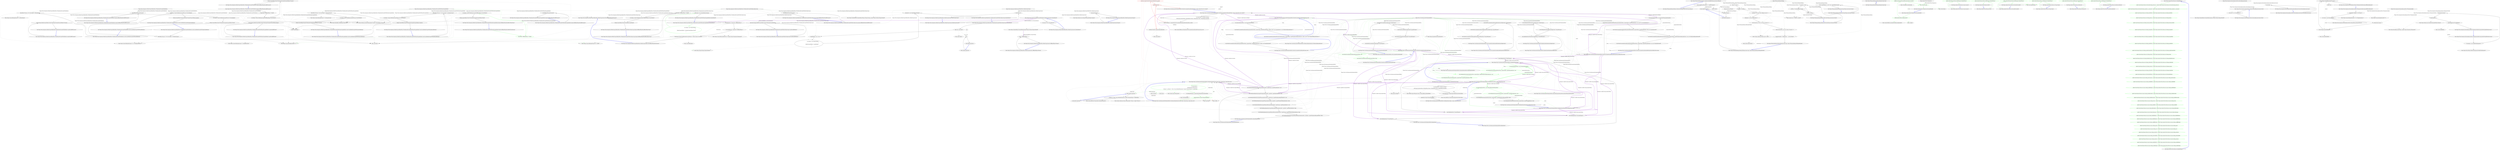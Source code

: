 digraph  {
m0_38 [label="Entry Ninject.Syntax.IBindingInSyntax<T>.InThreadScope()", span="54-54", cluster="Ninject.Syntax.IBindingInSyntax<T>.InThreadScope()", file="DefaultScopeCallbackTests.cs"];
m0_62 [label="Entry Ninject.Tests.Integration.DefaultScopeCallbackTests.WhenKernelIsCreatedWithNewObjectScope.InitializeKernel()", span="115-115", cluster="Ninject.Tests.Integration.DefaultScopeCallbackTests.WhenKernelIsCreatedWithNewObjectScope.InitializeKernel()", file="DefaultScopeCallbackTests.cs"];
m0_65 [label="var settings = new NinjectSettings\r\n                           {\r\n                               DefaultScopeCallback = scopeDelegate\r\n                           }", span="119-122", cluster="Ninject.Tests.Integration.DefaultScopeCallbackTests.WhenKernelIsCreatedWithNewObjectScope.InitializeKernel()", file="DefaultScopeCallbackTests.cs"];
m0_66 [label="this.kernel = new StandardKernel(settings)", span="123-123", cluster="Ninject.Tests.Integration.DefaultScopeCallbackTests.WhenKernelIsCreatedWithNewObjectScope.InitializeKernel()", file="DefaultScopeCallbackTests.cs"];
m0_64 [label="scopeDelegate = ctx => obj", span="118-118", cluster="Ninject.Tests.Integration.DefaultScopeCallbackTests.WhenKernelIsCreatedWithNewObjectScope.InitializeKernel()", file="DefaultScopeCallbackTests.cs"];
m0_63 [label="object obj = new object()", span="117-117", cluster="Ninject.Tests.Integration.DefaultScopeCallbackTests.WhenKernelIsCreatedWithNewObjectScope.InitializeKernel()", file="DefaultScopeCallbackTests.cs"];
m0_67 [label="Exit Ninject.Tests.Integration.DefaultScopeCallbackTests.WhenKernelIsCreatedWithNewObjectScope.InitializeKernel()", span="115-115", cluster="Ninject.Tests.Integration.DefaultScopeCallbackTests.WhenKernelIsCreatedWithNewObjectScope.InitializeKernel()", file="DefaultScopeCallbackTests.cs"];
m0_84 [label="Entry Ninject.Syntax.IBindingInSyntax<T>.InTransientScope()", span="47-47", cluster="Ninject.Syntax.IBindingInSyntax<T>.InTransientScope()", file="DefaultScopeCallbackTests.cs"];
m0_7 [label="Entry Ninject.Infrastructure.Disposal.DisposableObject.Dispose()", span="28-28", cluster="Ninject.Infrastructure.Disposal.DisposableObject.Dispose()", file="DefaultScopeCallbackTests.cs"];
m0_4 [label="Entry Ninject.Tests.Integration.DefaultScopeCallbackTests.DefaultScopeContext.Dispose()", span="22-22", cluster="Ninject.Tests.Integration.DefaultScopeCallbackTests.DefaultScopeContext.Dispose()", file="DefaultScopeCallbackTests.cs"];
m0_5 [label="this.kernel.Dispose()", span="24-24", cluster="Ninject.Tests.Integration.DefaultScopeCallbackTests.DefaultScopeContext.Dispose()", file="DefaultScopeCallbackTests.cs"];
m0_6 [label="Exit Ninject.Tests.Integration.DefaultScopeCallbackTests.DefaultScopeContext.Dispose()", span="22-22", cluster="Ninject.Tests.Integration.DefaultScopeCallbackTests.DefaultScopeContext.Dispose()", file="DefaultScopeCallbackTests.cs"];
m0_17 [label="Entry Unk.Should", span="", cluster="Unk.Should", file="DefaultScopeCallbackTests.cs"];
m0_45 [label="Entry Ninject.Tests.Integration.DefaultScopeCallbackTests.WhenKernelIsCreatedWithDefaults.ExplicitSelfBindedTypeShouldBeTransient()", span="83-83", cluster="Ninject.Tests.Integration.DefaultScopeCallbackTests.WhenKernelIsCreatedWithDefaults.ExplicitSelfBindedTypeShouldBeTransient()", file="DefaultScopeCallbackTests.cs"];
m0_46 [label="kernel.Bind<SelfBindedType>().ToSelf()", span="85-85", cluster="Ninject.Tests.Integration.DefaultScopeCallbackTests.WhenKernelIsCreatedWithDefaults.ExplicitSelfBindedTypeShouldBeTransient()", file="DefaultScopeCallbackTests.cs"];
m0_47 [label="var binding = kernel.GetBindings(typeof(SelfBindedType)).FirstOrDefault()", span="86-86", cluster="Ninject.Tests.Integration.DefaultScopeCallbackTests.WhenKernelIsCreatedWithDefaults.ExplicitSelfBindedTypeShouldBeTransient()", file="DefaultScopeCallbackTests.cs"];
m0_48 [label="binding.ScopeCallback.Should().BeSameAs(StandardScopeCallbacks.Transient)", span="87-87", cluster="Ninject.Tests.Integration.DefaultScopeCallbackTests.WhenKernelIsCreatedWithDefaults.ExplicitSelfBindedTypeShouldBeTransient()", file="DefaultScopeCallbackTests.cs"];
m0_49 [label="Exit Ninject.Tests.Integration.DefaultScopeCallbackTests.WhenKernelIsCreatedWithDefaults.ExplicitSelfBindedTypeShouldBeTransient()", span="83-83", cluster="Ninject.Tests.Integration.DefaultScopeCallbackTests.WhenKernelIsCreatedWithDefaults.ExplicitSelfBindedTypeShouldBeTransient()", file="DefaultScopeCallbackTests.cs"];
m0_19 [label="Entry Ninject.Tests.Integration.DefaultScopeCallbackTests.DefaultScopeContext.SelfBindedType.ToString()", span="45-45", cluster="Ninject.Tests.Integration.DefaultScopeCallbackTests.DefaultScopeContext.SelfBindedType.ToString()", file="DefaultScopeCallbackTests.cs"];
m0_20 [label="return ''SelfBindedType'';", span="47-47", cluster="Ninject.Tests.Integration.DefaultScopeCallbackTests.DefaultScopeContext.SelfBindedType.ToString()", file="DefaultScopeCallbackTests.cs"];
m0_21 [label="Exit Ninject.Tests.Integration.DefaultScopeCallbackTests.DefaultScopeContext.SelfBindedType.ToString()", span="45-45", cluster="Ninject.Tests.Integration.DefaultScopeCallbackTests.DefaultScopeContext.SelfBindedType.ToString()", file="DefaultScopeCallbackTests.cs"];
m0_28 [label="Entry Ninject.Syntax.IBindingToSyntax<T1>.To<TImplementation>()", span="48-48", cluster="Ninject.Syntax.IBindingToSyntax<T1>.To<TImplementation>()", file="DefaultScopeCallbackTests.cs"];
m0_79 [label="Entry Ninject.Tests.Integration.DefaultScopeCallbackTests.WhenKernelIsCreatedWithThreadScopeAsDefault.CanOverrideDefaultScopeWithTransientInBinding()", span="138-138", cluster="Ninject.Tests.Integration.DefaultScopeCallbackTests.WhenKernelIsCreatedWithThreadScopeAsDefault.CanOverrideDefaultScopeWithTransientInBinding()", file="DefaultScopeCallbackTests.cs"];
m0_80 [label="kernel.Bind<IService>().To<ServiceImpl>().InTransientScope()", span="140-140", cluster="Ninject.Tests.Integration.DefaultScopeCallbackTests.WhenKernelIsCreatedWithThreadScopeAsDefault.CanOverrideDefaultScopeWithTransientInBinding()", file="DefaultScopeCallbackTests.cs"];
m0_81 [label="var binding = kernel.GetBindings(typeof(IService)).FirstOrDefault()", span="141-141", cluster="Ninject.Tests.Integration.DefaultScopeCallbackTests.WhenKernelIsCreatedWithThreadScopeAsDefault.CanOverrideDefaultScopeWithTransientInBinding()", file="DefaultScopeCallbackTests.cs"];
m0_82 [label="binding.ScopeCallback.Should().BeSameAs(StandardScopeCallbacks.Transient)", span="142-142", cluster="Ninject.Tests.Integration.DefaultScopeCallbackTests.WhenKernelIsCreatedWithThreadScopeAsDefault.CanOverrideDefaultScopeWithTransientInBinding()", file="DefaultScopeCallbackTests.cs"];
m0_83 [label="Exit Ninject.Tests.Integration.DefaultScopeCallbackTests.WhenKernelIsCreatedWithThreadScopeAsDefault.CanOverrideDefaultScopeWithTransientInBinding()", span="138-138", cluster="Ninject.Tests.Integration.DefaultScopeCallbackTests.WhenKernelIsCreatedWithThreadScopeAsDefault.CanOverrideDefaultScopeWithTransientInBinding()", file="DefaultScopeCallbackTests.cs"];
m0_11 [label="Entry Ninject.Tests.Integration.DefaultScopeCallbackTests.DefaultScopeContext.TestSelfBindedTypesAreTransient()", span="32-32", cluster="Ninject.Tests.Integration.DefaultScopeCallbackTests.DefaultScopeContext.TestSelfBindedTypesAreTransient()", file="DefaultScopeCallbackTests.cs"];
m0_14 [label="firstInstance.Should().NotBeSameAs(secondInstance, ''because types are transient'')", span="36-36", cluster="Ninject.Tests.Integration.DefaultScopeCallbackTests.DefaultScopeContext.TestSelfBindedTypesAreTransient()", file="DefaultScopeCallbackTests.cs"];
m0_12 [label="var firstInstance = kernel.Get<SelfBindedType>()", span="34-34", cluster="Ninject.Tests.Integration.DefaultScopeCallbackTests.DefaultScopeContext.TestSelfBindedTypesAreTransient()", file="DefaultScopeCallbackTests.cs"];
m0_13 [label="var secondInstance = kernel.Get<SelfBindedType>()", span="35-35", cluster="Ninject.Tests.Integration.DefaultScopeCallbackTests.DefaultScopeContext.TestSelfBindedTypesAreTransient()", file="DefaultScopeCallbackTests.cs"];
m0_15 [label="Exit Ninject.Tests.Integration.DefaultScopeCallbackTests.DefaultScopeContext.TestSelfBindedTypesAreTransient()", span="32-32", cluster="Ninject.Tests.Integration.DefaultScopeCallbackTests.DefaultScopeContext.TestSelfBindedTypesAreTransient()", file="DefaultScopeCallbackTests.cs"];
m0_18 [label="Entry Unk.NotBeSameAs", span="", cluster="Unk.NotBeSameAs", file="DefaultScopeCallbackTests.cs"];
m0_31 [label="Entry System.Collections.Generic.IEnumerable<TSource>.FirstOrDefault<TSource>()", span="0-0", cluster="System.Collections.Generic.IEnumerable<TSource>.FirstOrDefault<TSource>()", file="DefaultScopeCallbackTests.cs"];
m0_29 [label="Entry Ninject.Syntax.IBindingInSyntax<T>.InSingletonScope()", span="40-40", cluster="Ninject.Syntax.IBindingInSyntax<T>.InSingletonScope()", file="DefaultScopeCallbackTests.cs"];
m0_27 [label="Entry Ninject.Syntax.BindingRoot.Bind<T>()", span="49-49", cluster="Ninject.Syntax.BindingRoot.Bind<T>()", file="DefaultScopeCallbackTests.cs"];
m0_22 [label="Entry Ninject.Tests.Integration.DefaultScopeCallbackTests.WhenKernelIsCreatedWithDefaults.CanOverrideDefaultScopeWithSingletonInBinding()", span="55-55", cluster="Ninject.Tests.Integration.DefaultScopeCallbackTests.WhenKernelIsCreatedWithDefaults.CanOverrideDefaultScopeWithSingletonInBinding()", file="DefaultScopeCallbackTests.cs"];
m0_23 [label="kernel.Bind<IService>().To<ServiceImpl>().InSingletonScope()", span="57-57", cluster="Ninject.Tests.Integration.DefaultScopeCallbackTests.WhenKernelIsCreatedWithDefaults.CanOverrideDefaultScopeWithSingletonInBinding()", file="DefaultScopeCallbackTests.cs"];
m0_24 [label="var binding = kernel.GetBindings(typeof(IService)).FirstOrDefault()", span="58-58", cluster="Ninject.Tests.Integration.DefaultScopeCallbackTests.WhenKernelIsCreatedWithDefaults.CanOverrideDefaultScopeWithSingletonInBinding()", file="DefaultScopeCallbackTests.cs"];
m0_25 [label="binding.ScopeCallback.Should().BeSameAs(StandardScopeCallbacks.Singleton)", span="59-59", cluster="Ninject.Tests.Integration.DefaultScopeCallbackTests.WhenKernelIsCreatedWithDefaults.CanOverrideDefaultScopeWithSingletonInBinding()", file="DefaultScopeCallbackTests.cs"];
m0_26 [label="Exit Ninject.Tests.Integration.DefaultScopeCallbackTests.WhenKernelIsCreatedWithDefaults.CanOverrideDefaultScopeWithSingletonInBinding()", span="55-55", cluster="Ninject.Tests.Integration.DefaultScopeCallbackTests.WhenKernelIsCreatedWithDefaults.CanOverrideDefaultScopeWithSingletonInBinding()", file="DefaultScopeCallbackTests.cs"];
m0_42 [label="Entry Ninject.Tests.Integration.DefaultScopeCallbackTests.WhenKernelIsCreatedWithDefaults.ImplicitSelfBindedTypeShouldBeTransient()", span="77-77", cluster="Ninject.Tests.Integration.DefaultScopeCallbackTests.WhenKernelIsCreatedWithDefaults.ImplicitSelfBindedTypeShouldBeTransient()", file="DefaultScopeCallbackTests.cs"];
m0_43 [label="TestSelfBindedTypesAreTransient()", span="79-79", cluster="Ninject.Tests.Integration.DefaultScopeCallbackTests.WhenKernelIsCreatedWithDefaults.ImplicitSelfBindedTypeShouldBeTransient()", file="DefaultScopeCallbackTests.cs"];
m0_44 [label="Exit Ninject.Tests.Integration.DefaultScopeCallbackTests.WhenKernelIsCreatedWithDefaults.ImplicitSelfBindedTypeShouldBeTransient()", span="77-77", cluster="Ninject.Tests.Integration.DefaultScopeCallbackTests.WhenKernelIsCreatedWithDefaults.ImplicitSelfBindedTypeShouldBeTransient()", file="DefaultScopeCallbackTests.cs"];
m0_74 [label="Entry Ninject.Tests.Integration.DefaultScopeCallbackTests.WhenKernelIsCreatedWithThreadScopeAsDefault.CanOverrideDefaultScopeWithSingletonInBinding()", span="130-130", cluster="Ninject.Tests.Integration.DefaultScopeCallbackTests.WhenKernelIsCreatedWithThreadScopeAsDefault.CanOverrideDefaultScopeWithSingletonInBinding()", file="DefaultScopeCallbackTests.cs"];
m0_75 [label="kernel.Bind<IService>().To<ServiceImpl>().InSingletonScope()", span="132-132", cluster="Ninject.Tests.Integration.DefaultScopeCallbackTests.WhenKernelIsCreatedWithThreadScopeAsDefault.CanOverrideDefaultScopeWithSingletonInBinding()", file="DefaultScopeCallbackTests.cs"];
m0_76 [label="var binding = kernel.GetBindings(typeof(IService)).FirstOrDefault()", span="133-133", cluster="Ninject.Tests.Integration.DefaultScopeCallbackTests.WhenKernelIsCreatedWithThreadScopeAsDefault.CanOverrideDefaultScopeWithSingletonInBinding()", file="DefaultScopeCallbackTests.cs"];
m0_77 [label="binding.ScopeCallback.Should().BeSameAs(StandardScopeCallbacks.Singleton)", span="134-134", cluster="Ninject.Tests.Integration.DefaultScopeCallbackTests.WhenKernelIsCreatedWithThreadScopeAsDefault.CanOverrideDefaultScopeWithSingletonInBinding()", file="DefaultScopeCallbackTests.cs"];
m0_78 [label="Exit Ninject.Tests.Integration.DefaultScopeCallbackTests.WhenKernelIsCreatedWithThreadScopeAsDefault.CanOverrideDefaultScopeWithSingletonInBinding()", span="130-130", cluster="Ninject.Tests.Integration.DefaultScopeCallbackTests.WhenKernelIsCreatedWithThreadScopeAsDefault.CanOverrideDefaultScopeWithSingletonInBinding()", file="DefaultScopeCallbackTests.cs"];
m0_68 [label="Entry object.Object()", span="0-0", cluster="object.Object()", file="DefaultScopeCallbackTests.cs"];
m0_57 [label="Entry Ninject.Tests.Integration.DefaultScopeCallbackTests.WhenKernelIsCreatedWithNewObjectScope.ExplicitSelfBindedTypeShouldHaveObjectScope()", span="108-108", cluster="Ninject.Tests.Integration.DefaultScopeCallbackTests.WhenKernelIsCreatedWithNewObjectScope.ExplicitSelfBindedTypeShouldHaveObjectScope()", file="DefaultScopeCallbackTests.cs"];
m0_58 [label="kernel.Bind<SelfBindedType>().ToSelf()", span="110-110", cluster="Ninject.Tests.Integration.DefaultScopeCallbackTests.WhenKernelIsCreatedWithNewObjectScope.ExplicitSelfBindedTypeShouldHaveObjectScope()", file="DefaultScopeCallbackTests.cs"];
m0_59 [label="var binding = kernel.GetBindings(typeof(SelfBindedType)).FirstOrDefault()", span="111-111", cluster="Ninject.Tests.Integration.DefaultScopeCallbackTests.WhenKernelIsCreatedWithNewObjectScope.ExplicitSelfBindedTypeShouldHaveObjectScope()", file="DefaultScopeCallbackTests.cs"];
m0_60 [label="binding.ScopeCallback.Should().BeSameAs(scopeDelegate)", span="112-112", cluster="Ninject.Tests.Integration.DefaultScopeCallbackTests.WhenKernelIsCreatedWithNewObjectScope.ExplicitSelfBindedTypeShouldHaveObjectScope()", file="DefaultScopeCallbackTests.cs"];
m0_61 [label="Exit Ninject.Tests.Integration.DefaultScopeCallbackTests.WhenKernelIsCreatedWithNewObjectScope.ExplicitSelfBindedTypeShouldHaveObjectScope()", span="108-108", cluster="Ninject.Tests.Integration.DefaultScopeCallbackTests.WhenKernelIsCreatedWithNewObjectScope.ExplicitSelfBindedTypeShouldHaveObjectScope()", file="DefaultScopeCallbackTests.cs"];
m0_10 [label="Entry Ninject.StandardKernel.StandardKernel(params Ninject.Modules.INinjectModule[])", span="45-45", cluster="Ninject.StandardKernel.StandardKernel(params Ninject.Modules.INinjectModule[])", file="DefaultScopeCallbackTests.cs"];
m0_3 [label="Entry Ninject.Tests.Integration.DefaultScopeCallbackTests.DefaultScopeContext.InitializeKernel()", span="27-27", cluster="Ninject.Tests.Integration.DefaultScopeCallbackTests.DefaultScopeContext.InitializeKernel()", file="DefaultScopeCallbackTests.cs"];
m0_8 [label="this.kernel = new StandardKernel()", span="29-29", cluster="Ninject.Tests.Integration.DefaultScopeCallbackTests.DefaultScopeContext.InitializeKernel()", file="DefaultScopeCallbackTests.cs"];
m0_9 [label="Exit Ninject.Tests.Integration.DefaultScopeCallbackTests.DefaultScopeContext.InitializeKernel()", span="27-27", cluster="Ninject.Tests.Integration.DefaultScopeCallbackTests.DefaultScopeContext.InitializeKernel()", file="DefaultScopeCallbackTests.cs"];
m0_70 [label="Entry Ninject.StandardKernel.StandardKernel(Ninject.INinjectSettings, params Ninject.Modules.INinjectModule[])", span="54-54", cluster="Ninject.StandardKernel.StandardKernel(Ninject.INinjectSettings, params Ninject.Modules.INinjectModule[])", file="DefaultScopeCallbackTests.cs"];
m0_0 [label="Entry Ninject.Tests.Integration.DefaultScopeCallbackTests.DefaultScopeContext.DefaultScopeContext()", span="17-17", cluster="Ninject.Tests.Integration.DefaultScopeCallbackTests.DefaultScopeContext.DefaultScopeContext()", file="DefaultScopeCallbackTests.cs"];
m0_1 [label="InitializeKernel()", span="19-19", cluster="Ninject.Tests.Integration.DefaultScopeCallbackTests.DefaultScopeContext.DefaultScopeContext()", file="DefaultScopeCallbackTests.cs"];
m0_2 [label="Exit Ninject.Tests.Integration.DefaultScopeCallbackTests.DefaultScopeContext.DefaultScopeContext()", span="17-17", cluster="Ninject.Tests.Integration.DefaultScopeCallbackTests.DefaultScopeContext.DefaultScopeContext()", file="DefaultScopeCallbackTests.cs"];
m0_16 [label="Entry Ninject.Syntax.IResolutionRoot.Get<T>(params Ninject.Parameters.IParameter[])", span="34-34", cluster="Ninject.Syntax.IResolutionRoot.Get<T>(params Ninject.Parameters.IParameter[])", file="DefaultScopeCallbackTests.cs"];
m0_85 [label="Entry Ninject.Tests.Integration.DefaultScopeCallbackTests.WhenKernelIsCreatedWithThreadScopeAsDefault.ScopeShouldBeThread()", span="146-146", cluster="Ninject.Tests.Integration.DefaultScopeCallbackTests.WhenKernelIsCreatedWithThreadScopeAsDefault.ScopeShouldBeThread()", file="DefaultScopeCallbackTests.cs"];
m0_86 [label="kernel.Settings.DefaultScopeCallback.Should().BeSameAs(StandardScopeCallbacks.Thread)", span="148-148", cluster="Ninject.Tests.Integration.DefaultScopeCallbackTests.WhenKernelIsCreatedWithThreadScopeAsDefault.ScopeShouldBeThread()", file="DefaultScopeCallbackTests.cs"];
m0_87 [label="Exit Ninject.Tests.Integration.DefaultScopeCallbackTests.WhenKernelIsCreatedWithThreadScopeAsDefault.ScopeShouldBeThread()", span="146-146", cluster="Ninject.Tests.Integration.DefaultScopeCallbackTests.WhenKernelIsCreatedWithThreadScopeAsDefault.ScopeShouldBeThread()", file="DefaultScopeCallbackTests.cs"];
m0_32 [label="Entry Unk.BeSameAs", span="", cluster="Unk.BeSameAs", file="DefaultScopeCallbackTests.cs"];
m0_71 [label="Entry lambda expression", span="118-118", cluster="lambda expression", file="DefaultScopeCallbackTests.cs"];
m0_72 [label=obj, span="118-118", cluster="lambda expression", file="DefaultScopeCallbackTests.cs"];
m0_73 [label="Exit lambda expression", span="118-118", cluster="lambda expression", file="DefaultScopeCallbackTests.cs"];
m0_54 [label="Entry Ninject.Tests.Integration.DefaultScopeCallbackTests.WhenKernelIsCreatedWithNewObjectScope.ImplicitSelfBindedTypeShouldBeTransient()", span="102-102", cluster="Ninject.Tests.Integration.DefaultScopeCallbackTests.WhenKernelIsCreatedWithNewObjectScope.ImplicitSelfBindedTypeShouldBeTransient()", file="DefaultScopeCallbackTests.cs"];
m0_55 [label="TestSelfBindedTypesAreTransient()", span="104-104", cluster="Ninject.Tests.Integration.DefaultScopeCallbackTests.WhenKernelIsCreatedWithNewObjectScope.ImplicitSelfBindedTypeShouldBeTransient()", file="DefaultScopeCallbackTests.cs"];
m0_56 [label="Exit Ninject.Tests.Integration.DefaultScopeCallbackTests.WhenKernelIsCreatedWithNewObjectScope.ImplicitSelfBindedTypeShouldBeTransient()", span="102-102", cluster="Ninject.Tests.Integration.DefaultScopeCallbackTests.WhenKernelIsCreatedWithNewObjectScope.ImplicitSelfBindedTypeShouldBeTransient()", file="DefaultScopeCallbackTests.cs"];
m0_30 [label="Entry Ninject.KernelBase.GetBindings(System.Type)", span="464-464", cluster="Ninject.KernelBase.GetBindings(System.Type)", file="DefaultScopeCallbackTests.cs"];
m0_91 [label="Entry Ninject.Tests.Integration.DefaultScopeCallbackTests.WhenKernelIsCreatedWithThreadScopeAsDefault.ExplicitSelfBindedTypeShouldHaveThreadScope()", span="158-158", cluster="Ninject.Tests.Integration.DefaultScopeCallbackTests.WhenKernelIsCreatedWithThreadScopeAsDefault.ExplicitSelfBindedTypeShouldHaveThreadScope()", file="DefaultScopeCallbackTests.cs"];
m0_92 [label="kernel.Bind<SelfBindedType>().ToSelf()", span="160-160", cluster="Ninject.Tests.Integration.DefaultScopeCallbackTests.WhenKernelIsCreatedWithThreadScopeAsDefault.ExplicitSelfBindedTypeShouldHaveThreadScope()", color=green, community=0, file="DefaultScopeCallbackTests.cs"];
m0_93 [label="var binding = kernel.GetBindings(typeof(SelfBindedType)).FirstOrDefault()", span="161-161", cluster="Ninject.Tests.Integration.DefaultScopeCallbackTests.WhenKernelIsCreatedWithThreadScopeAsDefault.ExplicitSelfBindedTypeShouldHaveThreadScope()", file="DefaultScopeCallbackTests.cs"];
m0_94 [label="binding.ScopeCallback.Should().BeSameAs(StandardScopeCallbacks.Thread)", span="162-162", cluster="Ninject.Tests.Integration.DefaultScopeCallbackTests.WhenKernelIsCreatedWithThreadScopeAsDefault.ExplicitSelfBindedTypeShouldHaveThreadScope()", file="DefaultScopeCallbackTests.cs"];
m0_95 [label="Exit Ninject.Tests.Integration.DefaultScopeCallbackTests.WhenKernelIsCreatedWithThreadScopeAsDefault.ExplicitSelfBindedTypeShouldHaveThreadScope()", span="158-158", cluster="Ninject.Tests.Integration.DefaultScopeCallbackTests.WhenKernelIsCreatedWithThreadScopeAsDefault.ExplicitSelfBindedTypeShouldHaveThreadScope()", file="DefaultScopeCallbackTests.cs"];
m0_50 [label="Entry Ninject.Syntax.IBindingToSyntax<T1>.ToSelf()", span="41-41", cluster="Ninject.Syntax.IBindingToSyntax<T1>.ToSelf()", file="DefaultScopeCallbackTests.cs"];
m0_69 [label="Entry Ninject.NinjectSettings.NinjectSettings()", span="29-29", cluster="Ninject.NinjectSettings.NinjectSettings()", file="DefaultScopeCallbackTests.cs"];
m0_33 [label="Entry Ninject.Tests.Integration.DefaultScopeCallbackTests.WhenKernelIsCreatedWithDefaults.CanOverrideDefaultScopeWithThreadInBinding()", span="63-63", cluster="Ninject.Tests.Integration.DefaultScopeCallbackTests.WhenKernelIsCreatedWithDefaults.CanOverrideDefaultScopeWithThreadInBinding()", file="DefaultScopeCallbackTests.cs"];
m0_34 [label="kernel.Bind<IService>().To<ServiceImpl>().InThreadScope()", span="65-65", cluster="Ninject.Tests.Integration.DefaultScopeCallbackTests.WhenKernelIsCreatedWithDefaults.CanOverrideDefaultScopeWithThreadInBinding()", file="DefaultScopeCallbackTests.cs"];
m0_35 [label="var binding = kernel.GetBindings(typeof(IService)).FirstOrDefault()", span="66-66", cluster="Ninject.Tests.Integration.DefaultScopeCallbackTests.WhenKernelIsCreatedWithDefaults.CanOverrideDefaultScopeWithThreadInBinding()", file="DefaultScopeCallbackTests.cs"];
m0_36 [label="binding.ScopeCallback.Should().BeSameAs(StandardScopeCallbacks.Thread)", span="67-67", cluster="Ninject.Tests.Integration.DefaultScopeCallbackTests.WhenKernelIsCreatedWithDefaults.CanOverrideDefaultScopeWithThreadInBinding()", file="DefaultScopeCallbackTests.cs"];
m0_37 [label="Exit Ninject.Tests.Integration.DefaultScopeCallbackTests.WhenKernelIsCreatedWithDefaults.CanOverrideDefaultScopeWithThreadInBinding()", span="63-63", cluster="Ninject.Tests.Integration.DefaultScopeCallbackTests.WhenKernelIsCreatedWithDefaults.CanOverrideDefaultScopeWithThreadInBinding()", file="DefaultScopeCallbackTests.cs"];
m0_96 [label="Entry Ninject.Tests.Integration.DefaultScopeCallbackTests.WhenKernelIsCreatedWithThreadScopeAsDefault.InitializeKernel()", span="165-165", cluster="Ninject.Tests.Integration.DefaultScopeCallbackTests.WhenKernelIsCreatedWithThreadScopeAsDefault.InitializeKernel()", file="DefaultScopeCallbackTests.cs"];
m0_97 [label="var settings = new NinjectSettings\r\n                           {\r\n                               DefaultScopeCallback = StandardScopeCallbacks.Thread\r\n                           }", span="167-170", cluster="Ninject.Tests.Integration.DefaultScopeCallbackTests.WhenKernelIsCreatedWithThreadScopeAsDefault.InitializeKernel()", color=green, community=0, file="DefaultScopeCallbackTests.cs"];
m0_98 [label="this.kernel = new StandardKernel(settings)", span="171-171", cluster="Ninject.Tests.Integration.DefaultScopeCallbackTests.WhenKernelIsCreatedWithThreadScopeAsDefault.InitializeKernel()", file="DefaultScopeCallbackTests.cs"];
m0_99 [label="Exit Ninject.Tests.Integration.DefaultScopeCallbackTests.WhenKernelIsCreatedWithThreadScopeAsDefault.InitializeKernel()", span="165-165", cluster="Ninject.Tests.Integration.DefaultScopeCallbackTests.WhenKernelIsCreatedWithThreadScopeAsDefault.InitializeKernel()", file="DefaultScopeCallbackTests.cs"];
m0_39 [label="Entry Ninject.Tests.Integration.DefaultScopeCallbackTests.WhenKernelIsCreatedWithDefaults.ScopeShouldBeTransient()", span="71-71", cluster="Ninject.Tests.Integration.DefaultScopeCallbackTests.WhenKernelIsCreatedWithDefaults.ScopeShouldBeTransient()", file="DefaultScopeCallbackTests.cs"];
m0_40 [label="kernel.Settings.DefaultScopeCallback.Should().BeSameAs(StandardScopeCallbacks.Transient)", span="73-73", cluster="Ninject.Tests.Integration.DefaultScopeCallbackTests.WhenKernelIsCreatedWithDefaults.ScopeShouldBeTransient()", file="DefaultScopeCallbackTests.cs"];
m0_41 [label="Exit Ninject.Tests.Integration.DefaultScopeCallbackTests.WhenKernelIsCreatedWithDefaults.ScopeShouldBeTransient()", span="71-71", cluster="Ninject.Tests.Integration.DefaultScopeCallbackTests.WhenKernelIsCreatedWithDefaults.ScopeShouldBeTransient()", file="DefaultScopeCallbackTests.cs"];
m0_88 [label="Entry Ninject.Tests.Integration.DefaultScopeCallbackTests.WhenKernelIsCreatedWithThreadScopeAsDefault.ImplicitSelfBindedTypeShouldBeTransient()", span="152-152", cluster="Ninject.Tests.Integration.DefaultScopeCallbackTests.WhenKernelIsCreatedWithThreadScopeAsDefault.ImplicitSelfBindedTypeShouldBeTransient()", file="DefaultScopeCallbackTests.cs"];
m0_89 [label="TestSelfBindedTypesAreTransient()", span="154-154", cluster="Ninject.Tests.Integration.DefaultScopeCallbackTests.WhenKernelIsCreatedWithThreadScopeAsDefault.ImplicitSelfBindedTypeShouldBeTransient()", file="DefaultScopeCallbackTests.cs"];
m0_90 [label="Exit Ninject.Tests.Integration.DefaultScopeCallbackTests.WhenKernelIsCreatedWithThreadScopeAsDefault.ImplicitSelfBindedTypeShouldBeTransient()", span="152-152", cluster="Ninject.Tests.Integration.DefaultScopeCallbackTests.WhenKernelIsCreatedWithThreadScopeAsDefault.ImplicitSelfBindedTypeShouldBeTransient()", file="DefaultScopeCallbackTests.cs"];
m0_51 [label="Entry Ninject.Tests.Integration.DefaultScopeCallbackTests.WhenKernelIsCreatedWithNewObjectScope.ScopeShouldBeObject()", span="96-96", cluster="Ninject.Tests.Integration.DefaultScopeCallbackTests.WhenKernelIsCreatedWithNewObjectScope.ScopeShouldBeObject()", file="DefaultScopeCallbackTests.cs"];
m0_52 [label="this.kernel.Settings.DefaultScopeCallback.Should().BeSameAs(scopeDelegate)", span="98-98", cluster="Ninject.Tests.Integration.DefaultScopeCallbackTests.WhenKernelIsCreatedWithNewObjectScope.ScopeShouldBeObject()", file="DefaultScopeCallbackTests.cs"];
m0_53 [label="Exit Ninject.Tests.Integration.DefaultScopeCallbackTests.WhenKernelIsCreatedWithNewObjectScope.ScopeShouldBeObject()", span="96-96", cluster="Ninject.Tests.Integration.DefaultScopeCallbackTests.WhenKernelIsCreatedWithNewObjectScope.ScopeShouldBeObject()", file="DefaultScopeCallbackTests.cs"];
m0_104 [label="Ninject.Tests.Integration.DefaultScopeCallbackTests.WhenKernelIsCreatedWithThreadScopeAsDefault", span="", file="DefaultScopeCallbackTests.cs"];
m0_101 [label="Ninject.Tests.Integration.DefaultScopeCallbackTests.WhenKernelIsCreatedWithDefaults", span="", file="DefaultScopeCallbackTests.cs"];
m0_102 [label="Ninject.Tests.Integration.DefaultScopeCallbackTests.WhenKernelIsCreatedWithNewObjectScope", span="", file="DefaultScopeCallbackTests.cs"];
m0_100 [label="Ninject.Tests.Integration.DefaultScopeCallbackTests.DefaultScopeContext", span="", file="DefaultScopeCallbackTests.cs"];
m0_103 [label=obj, span="", file="DefaultScopeCallbackTests.cs"];
m1_36 [label="Entry Ninject.Tests.Unit.ExtensionsForMemberInfoTest.TestIndexerHasAttribute(System.Type, System.Type, System.Type, bool)", span="59-59", cluster="Ninject.Tests.Unit.ExtensionsForMemberInfoTest.TestIndexerHasAttribute(System.Type, System.Type, System.Type, bool)", file="ExtensionsForMemberInfoTest.cs"];
m1_37 [label="var propertyInfo =\r\n                testObjectType.GetProperties()\r\n                    .First(pi => pi.Name == ''Item'' && pi.GetIndexParameters().Single().ParameterType == indexerType)", span="61-63", cluster="Ninject.Tests.Unit.ExtensionsForMemberInfoTest.TestIndexerHasAttribute(System.Type, System.Type, System.Type, bool)", file="ExtensionsForMemberInfoTest.cs", color=green, community=0];
m1_38 [label="var hasInjectAttribute = propertyInfo.HasAttribute(attributeType)", span="64-64", cluster="Ninject.Tests.Unit.ExtensionsForMemberInfoTest.TestIndexerHasAttribute(System.Type, System.Type, System.Type, bool)", file="ExtensionsForMemberInfoTest.cs"];
m1_39 [label="hasInjectAttribute.Should().Be(expectedResult)", span="66-66", cluster="Ninject.Tests.Unit.ExtensionsForMemberInfoTest.TestIndexerHasAttribute(System.Type, System.Type, System.Type, bool)", file="ExtensionsForMemberInfoTest.cs", color=green, community=0];
m1_40 [label="Exit Ninject.Tests.Unit.ExtensionsForMemberInfoTest.TestIndexerHasAttribute(System.Type, System.Type, System.Type, bool)", span="59-59", cluster="Ninject.Tests.Unit.ExtensionsForMemberInfoTest.TestIndexerHasAttribute(System.Type, System.Type, System.Type, bool)", file="ExtensionsForMemberInfoTest.cs"];
m1_77 [label="Entry object.GetType()", span="0-0", cluster="object.GetType()", file="ExtensionsForMemberInfoTest.cs"];
m1_44 [label="Entry Unk.Should", span="", cluster="Unk.Should", file="ExtensionsForMemberInfoTest.cs"];
m1_70 [label="Entry Ninject.Tests.Unit.ExtensionsForMemberInfoTest.InheritedPropertyAttributeTest.InheritedPropertyAttributeTest()", span="184-184", cluster="Ninject.Tests.Unit.ExtensionsForMemberInfoTest.InheritedPropertyAttributeTest.InheritedPropertyAttributeTest()", file="ExtensionsForMemberInfoTest.cs"];
m1_62 [label="Entry Ninject.Tests.Unit.ExtensionsForMemberInfoTest.NotInheritedInjectAttribute.NotInheritedInjectAttribute()", span="131-131", cluster="Ninject.Tests.Unit.ExtensionsForMemberInfoTest.NotInheritedInjectAttribute.NotInheritedInjectAttribute()", file="ExtensionsForMemberInfoTest.cs"];
m1_13 [label="Entry Ninject.Tests.Unit.ExtensionsForMemberInfoTest.GetCustomAttributesExtended()", span="30-30", cluster="Ninject.Tests.Unit.ExtensionsForMemberInfoTest.GetCustomAttributesExtended()", file="ExtensionsForMemberInfoTest.cs"];
m1_14 [label="this.TestGetCustomAttributesExtended(''PublicProperty'')", span="32-32", cluster="Ninject.Tests.Unit.ExtensionsForMemberInfoTest.GetCustomAttributesExtended()", file="ExtensionsForMemberInfoTest.cs"];
m1_15 [label="this.TestGetCustomAttributesExtended(''InternalProperty'')", span="33-33", cluster="Ninject.Tests.Unit.ExtensionsForMemberInfoTest.GetCustomAttributesExtended()", file="ExtensionsForMemberInfoTest.cs"];
m1_16 [label="this.TestGetCustomAttributesExtended(''ProtectedProperty'')", span="34-34", cluster="Ninject.Tests.Unit.ExtensionsForMemberInfoTest.GetCustomAttributesExtended()", file="ExtensionsForMemberInfoTest.cs"];
m1_17 [label="this.TestGetCustomAttributesExtended(''PrivateProperty'')", span="35-35", cluster="Ninject.Tests.Unit.ExtensionsForMemberInfoTest.GetCustomAttributesExtended()", file="ExtensionsForMemberInfoTest.cs"];
m1_18 [label="Exit Ninject.Tests.Unit.ExtensionsForMemberInfoTest.GetCustomAttributesExtended()", span="30-30", cluster="Ninject.Tests.Unit.ExtensionsForMemberInfoTest.GetCustomAttributesExtended()", file="ExtensionsForMemberInfoTest.cs"];
m1_7 [label="Entry Ninject.Tests.Unit.ExtensionsForMemberInfoTest.HasAttributeForAttributesOnBaseClass()", span="22-22", cluster="Ninject.Tests.Unit.ExtensionsForMemberInfoTest.HasAttributeForAttributesOnBaseClass()", file="ExtensionsForMemberInfoTest.cs"];
m1_8 [label="this.TestHasAttributeForAttributesOnBaseClass(''PublicProperty'')", span="24-24", cluster="Ninject.Tests.Unit.ExtensionsForMemberInfoTest.HasAttributeForAttributesOnBaseClass()", file="ExtensionsForMemberInfoTest.cs"];
m1_9 [label="this.TestHasAttributeForAttributesOnBaseClass(''InternalProperty'')", span="25-25", cluster="Ninject.Tests.Unit.ExtensionsForMemberInfoTest.HasAttributeForAttributesOnBaseClass()", file="ExtensionsForMemberInfoTest.cs"];
m1_10 [label="this.TestHasAttributeForAttributesOnBaseClass(''ProtectedProperty'')", span="26-26", cluster="Ninject.Tests.Unit.ExtensionsForMemberInfoTest.HasAttributeForAttributesOnBaseClass()", file="ExtensionsForMemberInfoTest.cs"];
m1_11 [label="Exit Ninject.Tests.Unit.ExtensionsForMemberInfoTest.HasAttributeForAttributesOnBaseClass()", span="22-22", cluster="Ninject.Tests.Unit.ExtensionsForMemberInfoTest.HasAttributeForAttributesOnBaseClass()", file="ExtensionsForMemberInfoTest.cs"];
m1_20 [label="Entry Ninject.Tests.Unit.ExtensionsForMemberInfoTest.GetCustomAttributesExtendedForAttributesOnBaseClass()", span="39-39", cluster="Ninject.Tests.Unit.ExtensionsForMemberInfoTest.GetCustomAttributesExtendedForAttributesOnBaseClass()", file="ExtensionsForMemberInfoTest.cs"];
m1_21 [label="this.TestGetCustomAttributesExtendedForAttributesOnBaseClass(''PublicProperty'')", span="41-41", cluster="Ninject.Tests.Unit.ExtensionsForMemberInfoTest.GetCustomAttributesExtendedForAttributesOnBaseClass()", file="ExtensionsForMemberInfoTest.cs"];
m1_22 [label="this.TestGetCustomAttributesExtendedForAttributesOnBaseClass(''InternalProperty'')", span="42-42", cluster="Ninject.Tests.Unit.ExtensionsForMemberInfoTest.GetCustomAttributesExtendedForAttributesOnBaseClass()", file="ExtensionsForMemberInfoTest.cs"];
m1_23 [label="this.TestGetCustomAttributesExtendedForAttributesOnBaseClass(''ProtectedProperty'')", span="43-43", cluster="Ninject.Tests.Unit.ExtensionsForMemberInfoTest.GetCustomAttributesExtendedForAttributesOnBaseClass()", file="ExtensionsForMemberInfoTest.cs"];
m1_24 [label="Exit Ninject.Tests.Unit.ExtensionsForMemberInfoTest.GetCustomAttributesExtendedForAttributesOnBaseClass()", span="39-39", cluster="Ninject.Tests.Unit.ExtensionsForMemberInfoTest.GetCustomAttributesExtendedForAttributesOnBaseClass()", file="ExtensionsForMemberInfoTest.cs"];
m1_45 [label="Entry Unk.Be", span="", cluster="Unk.Be", file="ExtensionsForMemberInfoTest.cs"];
m1_63 [label="Entry Ninject.Tests.Unit.ExtensionsForMemberInfoTest.TestGetCustomAttributesExtended(object, string, System.Type, bool, object[])", span="92-92", cluster="Ninject.Tests.Unit.ExtensionsForMemberInfoTest.TestGetCustomAttributesExtended(object, string, System.Type, bool, object[])", file="ExtensionsForMemberInfoTest.cs"];
m1_71 [label="var propertyInfo = testObject.GetType()\r\n                .GetProperty(attributeName, BindingFlags.Instance | BindingFlags.Public | BindingFlags.NonPublic)", span="94-95", cluster="Ninject.Tests.Unit.ExtensionsForMemberInfoTest.TestGetCustomAttributesExtended(object, string, System.Type, bool, object[])", file="ExtensionsForMemberInfoTest.cs"];
m1_72 [label="object[] attributes = propertyInfo.GetCustomAttributesExtended(attributeType, inherit)", span="96-96", cluster="Ninject.Tests.Unit.ExtensionsForMemberInfoTest.TestGetCustomAttributesExtended(object, string, System.Type, bool, object[])", file="ExtensionsForMemberInfoTest.cs"];
m1_73 [label="attributes.Length.Should().Be(expectedAttributes.Length)", span="98-98", cluster="Ninject.Tests.Unit.ExtensionsForMemberInfoTest.TestGetCustomAttributesExtended(object, string, System.Type, bool, object[])", color=red, community=0, file="ExtensionsForMemberInfoTest.cs"];
m1_74 [label=expectedAttributes, span="99-99", cluster="Ninject.Tests.Unit.ExtensionsForMemberInfoTest.TestGetCustomAttributesExtended(object, string, System.Type, bool, object[])", color=red, community=1, file="ExtensionsForMemberInfoTest.cs"];
m1_75 [label="attributes.Should().Contain(expectedAttribute)", span="101-101", cluster="Ninject.Tests.Unit.ExtensionsForMemberInfoTest.TestGetCustomAttributesExtended(object, string, System.Type, bool, object[])", file="ExtensionsForMemberInfoTest.cs"];
m1_76 [label="Exit Ninject.Tests.Unit.ExtensionsForMemberInfoTest.TestGetCustomAttributesExtended(object, string, System.Type, bool, object[])", span="92-92", cluster="Ninject.Tests.Unit.ExtensionsForMemberInfoTest.TestGetCustomAttributesExtended(object, string, System.Type, bool, object[])", file="ExtensionsForMemberInfoTest.cs"];
m1_43 [label="Entry Unk.HasAttribute", span="", cluster="Unk.HasAttribute", file="ExtensionsForMemberInfoTest.cs"];
m1_6 [label="Entry Ninject.Tests.Unit.ExtensionsForMemberInfoTest.TestHasAttribute(string)", span="105-105", cluster="Ninject.Tests.Unit.ExtensionsForMemberInfoTest.TestHasAttribute(string)", file="ExtensionsForMemberInfoTest.cs"];
m1_81 [label="var propertyAttributeClass = new PropertyAttributeTest()", span="107-107", cluster="Ninject.Tests.Unit.ExtensionsForMemberInfoTest.TestHasAttribute(string)", file="ExtensionsForMemberInfoTest.cs", color=green, community=0];
m1_82 [label="this.TestHasAttribute(propertyAttributeClass, propertyName, typeof(InjectAttribute), true)", span="108-108", cluster="Ninject.Tests.Unit.ExtensionsForMemberInfoTest.TestHasAttribute(string)", file="ExtensionsForMemberInfoTest.cs", color=green, community=0];
m1_83 [label="this.TestHasAttribute(propertyAttributeClass, propertyName, typeof(NotInheritedInjectAttribute), true)", span="109-109", cluster="Ninject.Tests.Unit.ExtensionsForMemberInfoTest.TestHasAttribute(string)", file="ExtensionsForMemberInfoTest.cs", color=green, community=0];
m1_84 [label="this.TestHasAttribute(propertyAttributeClass, propertyName, typeof(NamedAttribute), false)", span="110-110", cluster="Ninject.Tests.Unit.ExtensionsForMemberInfoTest.TestHasAttribute(string)", file="ExtensionsForMemberInfoTest.cs", color=green, community=0];
m1_85 [label="Exit Ninject.Tests.Unit.ExtensionsForMemberInfoTest.TestHasAttribute(string)", span="105-105", cluster="Ninject.Tests.Unit.ExtensionsForMemberInfoTest.TestHasAttribute(string)", file="ExtensionsForMemberInfoTest.cs"];
m1_54 [label="Entry Ninject.Tests.Unit.ExtensionsForMemberInfoTest.TestGetCustomAttributesExtended(string, bool)", span="75-75", cluster="Ninject.Tests.Unit.ExtensionsForMemberInfoTest.TestGetCustomAttributesExtended(string, bool)", file="ExtensionsForMemberInfoTest.cs"];
m1_55 [label="var propertyAttributeClass = new PropertyAttributeTest()", span="77-77", cluster="Ninject.Tests.Unit.ExtensionsForMemberInfoTest.TestGetCustomAttributesExtended(string, bool)", file="ExtensionsForMemberInfoTest.cs"];
m1_56 [label="this.TestGetCustomAttributesExtended(propertyAttributeClass, propertyName, typeof(InjectAttribute), inherit, new[] { new InjectAttribute(), new NotInheritedInjectAttribute() })", span="78-78", cluster="Ninject.Tests.Unit.ExtensionsForMemberInfoTest.TestGetCustomAttributesExtended(string, bool)", file="ExtensionsForMemberInfoTest.cs"];
m1_57 [label="this.TestGetCustomAttributesExtended(propertyAttributeClass, propertyName, typeof(NotInheritedInjectAttribute), inherit, new[] { new NotInheritedInjectAttribute() })", span="79-79", cluster="Ninject.Tests.Unit.ExtensionsForMemberInfoTest.TestGetCustomAttributesExtended(string, bool)", file="ExtensionsForMemberInfoTest.cs"];
m1_58 [label="this.TestGetCustomAttributesExtended(propertyAttributeClass, propertyName, typeof(NamedAttribute), inherit, new NamedAttribute[0])", span="80-80", cluster="Ninject.Tests.Unit.ExtensionsForMemberInfoTest.TestGetCustomAttributesExtended(string, bool)", file="ExtensionsForMemberInfoTest.cs"];
m1_59 [label="Exit Ninject.Tests.Unit.ExtensionsForMemberInfoTest.TestGetCustomAttributesExtended(string, bool)", span="75-75", cluster="Ninject.Tests.Unit.ExtensionsForMemberInfoTest.TestGetCustomAttributesExtended(string, bool)", file="ExtensionsForMemberInfoTest.cs"];
m1_79 [label="Entry System.Reflection.MemberInfo.GetCustomAttributesExtended(System.Type, bool)", span="180-180", cluster="System.Reflection.MemberInfo.GetCustomAttributesExtended(System.Type, bool)", file="ExtensionsForMemberInfoTest.cs"];
m1_86 [label="Entry Ninject.Tests.Unit.ExtensionsForMemberInfoTest.TestHasAttribute(object, string, System.Type, bool)", span="121-121", cluster="Ninject.Tests.Unit.ExtensionsForMemberInfoTest.TestHasAttribute(object, string, System.Type, bool)", file="ExtensionsForMemberInfoTest.cs"];
m1_92 [label="var propertyInfo = testObject.GetType()\r\n                .GetProperty(attributeName, BindingFlags.Instance | BindingFlags.Public | BindingFlags.NonPublic)", span="123-124", cluster="Ninject.Tests.Unit.ExtensionsForMemberInfoTest.TestHasAttribute(object, string, System.Type, bool)", file="ExtensionsForMemberInfoTest.cs"];
m1_93 [label="bool hasAttribute = propertyInfo.HasAttribute(attributeType)", span="125-125", cluster="Ninject.Tests.Unit.ExtensionsForMemberInfoTest.TestHasAttribute(object, string, System.Type, bool)", file="ExtensionsForMemberInfoTest.cs"];
m1_94 [label="hasAttribute.Should().Be(expectedValue)", span="127-127", cluster="Ninject.Tests.Unit.ExtensionsForMemberInfoTest.TestHasAttribute(object, string, System.Type, bool)", file="ExtensionsForMemberInfoTest.cs"];
m1_95 [label="Exit Ninject.Tests.Unit.ExtensionsForMemberInfoTest.TestHasAttribute(object, string, System.Type, bool)", span="121-121", cluster="Ninject.Tests.Unit.ExtensionsForMemberInfoTest.TestHasAttribute(object, string, System.Type, bool)", file="ExtensionsForMemberInfoTest.cs"];
m1_96 [label="Entry System.Reflection.MemberInfo.HasAttribute(System.Type)", span="73-73", cluster="System.Reflection.MemberInfo.HasAttribute(System.Type)", file="ExtensionsForMemberInfoTest.cs"];
m1_50 [label="Entry System.Collections.Generic.IEnumerable<TSource>.Single<TSource>()", span="0-0", cluster="System.Collections.Generic.IEnumerable<TSource>.Single<TSource>()", file="ExtensionsForMemberInfoTest.cs"];
m1_78 [label="Entry System.Type.GetProperty(string, System.Reflection.BindingFlags)", span="0-0", cluster="System.Type.GetProperty(string, System.Reflection.BindingFlags)", file="ExtensionsForMemberInfoTest.cs"];
m1_61 [label="Entry Ninject.InjectAttribute.InjectAttribute()", span="20-20", cluster="Ninject.InjectAttribute.InjectAttribute()", file="ExtensionsForMemberInfoTest.cs"];
m1_49 [label="Entry System.Reflection.PropertyInfo.GetIndexParameters()", span="0-0", cluster="System.Reflection.PropertyInfo.GetIndexParameters()", file="ExtensionsForMemberInfoTest.cs"];
m1_0 [label="Entry Ninject.Tests.Unit.ExtensionsForMemberInfoTest.HasAttribute()", span="13-13", cluster="Ninject.Tests.Unit.ExtensionsForMemberInfoTest.HasAttribute()", file="ExtensionsForMemberInfoTest.cs"];
m1_1 [label="this.TestHasAttribute(''PublicProperty'')", span="15-15", cluster="Ninject.Tests.Unit.ExtensionsForMemberInfoTest.HasAttribute()", file="ExtensionsForMemberInfoTest.cs"];
m1_2 [label="this.TestHasAttribute(''InternalProperty'')", span="16-16", cluster="Ninject.Tests.Unit.ExtensionsForMemberInfoTest.HasAttribute()", file="ExtensionsForMemberInfoTest.cs"];
m1_3 [label="this.TestHasAttribute(''ProtectedProperty'')", span="17-17", cluster="Ninject.Tests.Unit.ExtensionsForMemberInfoTest.HasAttribute()", file="ExtensionsForMemberInfoTest.cs"];
m1_4 [label="this.TestHasAttribute(''PrivateProperty'')", span="18-18", cluster="Ninject.Tests.Unit.ExtensionsForMemberInfoTest.HasAttribute()", file="ExtensionsForMemberInfoTest.cs"];
m1_5 [label="Exit Ninject.Tests.Unit.ExtensionsForMemberInfoTest.HasAttribute()", span="13-13", cluster="Ninject.Tests.Unit.ExtensionsForMemberInfoTest.HasAttribute()", file="ExtensionsForMemberInfoTest.cs"];
m1_26 [label="Entry Ninject.Tests.Unit.ExtensionsForMemberInfoTest.IndexerHasAttribute()", span="47-47", cluster="Ninject.Tests.Unit.ExtensionsForMemberInfoTest.IndexerHasAttribute()", file="ExtensionsForMemberInfoTest.cs"];
m1_27 [label="this.TestIndexerHasAttribute(typeof(PropertyAttributeTest), typeof(string), typeof(InjectAttribute), true)", span="49-49", cluster="Ninject.Tests.Unit.ExtensionsForMemberInfoTest.IndexerHasAttribute()", file="ExtensionsForMemberInfoTest.cs"];
m1_28 [label="this.TestIndexerHasAttribute(typeof(PropertyAttributeTest), typeof(int), typeof(InjectAttribute), false)", span="50-50", cluster="Ninject.Tests.Unit.ExtensionsForMemberInfoTest.IndexerHasAttribute()", file="ExtensionsForMemberInfoTest.cs"];
m1_29 [label="this.TestIndexerHasAttribute(typeof(PropertyAttributeTest), typeof(string), typeof(NotInheritedInjectAttribute), true)", span="51-51", cluster="Ninject.Tests.Unit.ExtensionsForMemberInfoTest.IndexerHasAttribute()", file="ExtensionsForMemberInfoTest.cs"];
m1_30 [label="this.TestIndexerHasAttribute(typeof(PropertyAttributeTest), typeof(int), typeof(NotInheritedInjectAttribute), false)", span="52-52", cluster="Ninject.Tests.Unit.ExtensionsForMemberInfoTest.IndexerHasAttribute()", file="ExtensionsForMemberInfoTest.cs"];
m1_31 [label="this.TestIndexerHasAttribute(typeof(InheritedPropertyAttributeTest), typeof(string), typeof(InjectAttribute), true)", span="53-53", cluster="Ninject.Tests.Unit.ExtensionsForMemberInfoTest.IndexerHasAttribute()", file="ExtensionsForMemberInfoTest.cs"];
m1_32 [label="this.TestIndexerHasAttribute(typeof(InheritedPropertyAttributeTest), typeof(int), typeof(InjectAttribute), false)", span="54-54", cluster="Ninject.Tests.Unit.ExtensionsForMemberInfoTest.IndexerHasAttribute()", file="ExtensionsForMemberInfoTest.cs"];
m1_33 [label="this.TestIndexerHasAttribute(typeof(InheritedPropertyAttributeTest), typeof(string), typeof(NotInheritedInjectAttribute), false)", span="55-55", cluster="Ninject.Tests.Unit.ExtensionsForMemberInfoTest.IndexerHasAttribute()", file="ExtensionsForMemberInfoTest.cs"];
m1_34 [label="this.TestIndexerHasAttribute(typeof(InheritedPropertyAttributeTest), typeof(int), typeof(NotInheritedInjectAttribute), false)", span="56-56", cluster="Ninject.Tests.Unit.ExtensionsForMemberInfoTest.IndexerHasAttribute()", file="ExtensionsForMemberInfoTest.cs"];
m1_35 [label="Exit Ninject.Tests.Unit.ExtensionsForMemberInfoTest.IndexerHasAttribute()", span="47-47", cluster="Ninject.Tests.Unit.ExtensionsForMemberInfoTest.IndexerHasAttribute()", file="ExtensionsForMemberInfoTest.cs"];
m1_42 [label="Entry Unk.First", span="", cluster="Unk.First", file="ExtensionsForMemberInfoTest.cs"];
m1_46 [label="Entry lambda expression", span="63-63", cluster="lambda expression", file="ExtensionsForMemberInfoTest.cs"];
m1_47 [label="pi.Name == ''Item'' && pi.GetIndexParameters().Single().ParameterType == indexerType", span="63-63", cluster="lambda expression", file="ExtensionsForMemberInfoTest.cs"];
m1_48 [label="Exit lambda expression", span="63-63", cluster="lambda expression", file="ExtensionsForMemberInfoTest.cs"];
m1_19 [label="Entry Ninject.Tests.Unit.ExtensionsForMemberInfoTest.TestGetCustomAttributesExtended(string)", span="69-69", cluster="Ninject.Tests.Unit.ExtensionsForMemberInfoTest.TestGetCustomAttributesExtended(string)", file="ExtensionsForMemberInfoTest.cs"];
m1_51 [label="this.TestGetCustomAttributesExtended(propertyName, true)", span="71-71", cluster="Ninject.Tests.Unit.ExtensionsForMemberInfoTest.TestGetCustomAttributesExtended(string)", file="ExtensionsForMemberInfoTest.cs", color=green, community=0];
m1_52 [label="this.TestGetCustomAttributesExtended(propertyName, false)", span="72-72", cluster="Ninject.Tests.Unit.ExtensionsForMemberInfoTest.TestGetCustomAttributesExtended(string)", file="ExtensionsForMemberInfoTest.cs", color=green, community=0];
m1_53 [label="Exit Ninject.Tests.Unit.ExtensionsForMemberInfoTest.TestGetCustomAttributesExtended(string)", span="69-69", cluster="Ninject.Tests.Unit.ExtensionsForMemberInfoTest.TestGetCustomAttributesExtended(string)", file="ExtensionsForMemberInfoTest.cs"];
m1_60 [label="Entry Ninject.Tests.Unit.ExtensionsForMemberInfoTest.PropertyAttributeTest.PropertyAttributeTest()", span="135-135", cluster="Ninject.Tests.Unit.ExtensionsForMemberInfoTest.PropertyAttributeTest.PropertyAttributeTest()", file="ExtensionsForMemberInfoTest.cs"];
m1_25 [label="Entry Ninject.Tests.Unit.ExtensionsForMemberInfoTest.TestGetCustomAttributesExtendedForAttributesOnBaseClass(string)", span="83-83", cluster="Ninject.Tests.Unit.ExtensionsForMemberInfoTest.TestGetCustomAttributesExtendedForAttributesOnBaseClass(string)", file="ExtensionsForMemberInfoTest.cs"];
m1_64 [label="var propertyAttributeClass = new InheritedPropertyAttributeTest()", span="85-85", cluster="Ninject.Tests.Unit.ExtensionsForMemberInfoTest.TestGetCustomAttributesExtendedForAttributesOnBaseClass(string)", file="ExtensionsForMemberInfoTest.cs"];
m1_65 [label="this.TestGetCustomAttributesExtended(propertyAttributeClass, propertyName, typeof(InjectAttribute), true, new[] { new InjectAttribute() })", span="86-86", cluster="Ninject.Tests.Unit.ExtensionsForMemberInfoTest.TestGetCustomAttributesExtendedForAttributesOnBaseClass(string)", file="ExtensionsForMemberInfoTest.cs"];
m1_66 [label="this.TestGetCustomAttributesExtended(propertyAttributeClass, propertyName, typeof(InjectAttribute), false, new InjectAttribute[0])", span="87-87", cluster="Ninject.Tests.Unit.ExtensionsForMemberInfoTest.TestGetCustomAttributesExtendedForAttributesOnBaseClass(string)", file="ExtensionsForMemberInfoTest.cs"];
m1_67 [label="this.TestGetCustomAttributesExtended(propertyAttributeClass, propertyName, typeof(NotInheritedInjectAttribute), true, new NotInheritedInjectAttribute[0])", span="88-88", cluster="Ninject.Tests.Unit.ExtensionsForMemberInfoTest.TestGetCustomAttributesExtendedForAttributesOnBaseClass(string)", file="ExtensionsForMemberInfoTest.cs"];
m1_68 [label="this.TestGetCustomAttributesExtended(propertyAttributeClass, propertyName, typeof(NamedAttribute), true, new NamedAttribute[0])", span="89-89", cluster="Ninject.Tests.Unit.ExtensionsForMemberInfoTest.TestGetCustomAttributesExtendedForAttributesOnBaseClass(string)", file="ExtensionsForMemberInfoTest.cs"];
m1_69 [label="Exit Ninject.Tests.Unit.ExtensionsForMemberInfoTest.TestGetCustomAttributesExtendedForAttributesOnBaseClass(string)", span="83-83", cluster="Ninject.Tests.Unit.ExtensionsForMemberInfoTest.TestGetCustomAttributesExtendedForAttributesOnBaseClass(string)", file="ExtensionsForMemberInfoTest.cs"];
m1_80 [label="Entry Unk.Contain", span="", cluster="Unk.Contain", file="ExtensionsForMemberInfoTest.cs"];
m1_12 [label="Entry Ninject.Tests.Unit.ExtensionsForMemberInfoTest.TestHasAttributeForAttributesOnBaseClass(string)", span="113-113", cluster="Ninject.Tests.Unit.ExtensionsForMemberInfoTest.TestHasAttributeForAttributesOnBaseClass(string)", file="ExtensionsForMemberInfoTest.cs"];
m1_87 [label="var propertyAttributeClass = new InheritedPropertyAttributeTest()", span="115-115", cluster="Ninject.Tests.Unit.ExtensionsForMemberInfoTest.TestHasAttributeForAttributesOnBaseClass(string)", file="ExtensionsForMemberInfoTest.cs", color=green, community=0];
m1_88 [label="this.TestHasAttribute(propertyAttributeClass, propertyName, typeof(InjectAttribute), true)", span="116-116", cluster="Ninject.Tests.Unit.ExtensionsForMemberInfoTest.TestHasAttributeForAttributesOnBaseClass(string)", file="ExtensionsForMemberInfoTest.cs", color=green, community=0];
m1_89 [label="this.TestHasAttribute(propertyAttributeClass, propertyName, typeof(NotInheritedInjectAttribute), false)", span="117-117", cluster="Ninject.Tests.Unit.ExtensionsForMemberInfoTest.TestHasAttributeForAttributesOnBaseClass(string)", file="ExtensionsForMemberInfoTest.cs"];
m1_90 [label="this.TestHasAttribute(propertyAttributeClass, propertyName, typeof(NamedAttribute), false)", span="118-118", cluster="Ninject.Tests.Unit.ExtensionsForMemberInfoTest.TestHasAttributeForAttributesOnBaseClass(string)", file="ExtensionsForMemberInfoTest.cs"];
m1_91 [label="Exit Ninject.Tests.Unit.ExtensionsForMemberInfoTest.TestHasAttributeForAttributesOnBaseClass(string)", span="113-113", cluster="Ninject.Tests.Unit.ExtensionsForMemberInfoTest.TestHasAttributeForAttributesOnBaseClass(string)", file="ExtensionsForMemberInfoTest.cs"];
m1_41 [label="Entry System.Type.GetProperties()", span="0-0", cluster="System.Type.GetProperties()", file="ExtensionsForMemberInfoTest.cs"];
m1_97 [label="Ninject.Tests.Unit.ExtensionsForMemberInfoTest", span="", file="ExtensionsForMemberInfoTest.cs"];
m1_98 [label="System.Type", span="", file="ExtensionsForMemberInfoTest.cs"];
m2_22 [label="Entry Ninject.Planning.Bindings.Binding.ConditionsSatisfiedBy(Ninject.Activation.IRequest)", span="56-56", cluster="Ninject.Planning.Bindings.Binding.ConditionsSatisfiedBy(Ninject.Activation.IRequest)", file="FormatExtensions.cs"];
m2_23 [label="return Conditions.All(condition => condition(request));", span="58-58", cluster="Ninject.Planning.Bindings.Binding.ConditionsSatisfiedBy(Ninject.Activation.IRequest)", file="FormatExtensions.cs"];
m2_24 [label="Exit Ninject.Planning.Bindings.Binding.ConditionsSatisfiedBy(Ninject.Activation.IRequest)", span="56-56", cluster="Ninject.Planning.Bindings.Binding.ConditionsSatisfiedBy(Ninject.Activation.IRequest)", file="FormatExtensions.cs"];
m2_11 [label="Entry System.Collections.Generic.List<T>.List()", span="0-0", cluster="System.Collections.Generic.List<T>.List()", file="FormatExtensions.cs"];
m2_18 [label="Entry System.Func<T, TResult>.Invoke(T)", span="0-0", cluster="System.Func<T, TResult>.Invoke(T)", file="FormatExtensions.cs"];
m2_0 [label="Entry Ninject.Planning.Bindings.Binding.Binding(System.Type)", span="30-30", cluster="Ninject.Planning.Bindings.Binding.Binding(System.Type)", file="FormatExtensions.cs"];
m2_1 [label="Exit Ninject.Planning.Bindings.Binding.Binding(System.Type)", span="30-30", cluster="Ninject.Planning.Bindings.Binding.Binding(System.Type)", file="FormatExtensions.cs"];
m2_19 [label="Entry Ninject.Planning.Bindings.Binding.GetScope(Ninject.Activation.IContext)", span="51-51", cluster="Ninject.Planning.Bindings.Binding.GetScope(Ninject.Activation.IContext)", file="FormatExtensions.cs"];
m2_20 [label="return ScopeCallback == null ? null : ScopeCallback(context);", span="53-53", cluster="Ninject.Planning.Bindings.Binding.GetScope(Ninject.Activation.IContext)", file="FormatExtensions.cs"];
m2_21 [label="Exit Ninject.Planning.Bindings.Binding.GetScope(Ninject.Activation.IContext)", span="51-51", cluster="Ninject.Planning.Bindings.Binding.GetScope(Ninject.Activation.IContext)", file="FormatExtensions.cs"];
m2_12 [label="Entry System.Type.Format()", span="7-7", cluster="System.Type.Format()", file="FormatExtensions.cs"];
m2_13 [label="Entry Ninject.Planning.Bindings.Binding.GetProvider(Ninject.Activation.IContext)", span="43-43", cluster="Ninject.Planning.Bindings.Binding.GetProvider(Ninject.Activation.IContext)", file="FormatExtensions.cs"];
m2_14 [label="_provider == null", span="45-45", cluster="Ninject.Planning.Bindings.Binding.GetProvider(Ninject.Activation.IContext)", file="FormatExtensions.cs"];
m2_15 [label="_provider = ProviderCallback(context)", span="46-46", cluster="Ninject.Planning.Bindings.Binding.GetProvider(Ninject.Activation.IContext)", file="FormatExtensions.cs"];
m2_16 [label="return _provider;", span="48-48", cluster="Ninject.Planning.Bindings.Binding.GetProvider(Ninject.Activation.IContext)", file="FormatExtensions.cs"];
m2_17 [label="Exit Ninject.Planning.Bindings.Binding.GetProvider(Ninject.Activation.IContext)", span="43-43", cluster="Ninject.Planning.Bindings.Binding.GetProvider(Ninject.Activation.IContext)", file="FormatExtensions.cs"];
m2_26 [label="Entry lambda expression", span="58-58", cluster="lambda expression", file="FormatExtensions.cs"];
m2_27 [label="condition(request)", span="58-58", cluster="lambda expression", file="FormatExtensions.cs"];
m2_28 [label="Exit lambda expression", span="58-58", cluster="lambda expression", file="FormatExtensions.cs"];
m2_25 [label="Entry Unk.All", span="", cluster="Unk.All", file="FormatExtensions.cs"];
m2_2 [label="Entry Ninject.Planning.Bindings.Binding.Binding(System.Type, Ninject.Planning.Bindings.IBindingMetadata)", span="32-32", cluster="Ninject.Planning.Bindings.Binding.Binding(System.Type, Ninject.Planning.Bindings.IBindingMetadata)", file="FormatExtensions.cs"];
m2_3 [label="Service = service", span="34-34", cluster="Ninject.Planning.Bindings.Binding.Binding(System.Type, Ninject.Planning.Bindings.IBindingMetadata)", file="FormatExtensions.cs"];
m2_4 [label="Metadata = metadata", span="35-35", cluster="Ninject.Planning.Bindings.Binding.Binding(System.Type, Ninject.Planning.Bindings.IBindingMetadata)", file="FormatExtensions.cs"];
m2_9 [label="IntrospectionInfo = ''Binding from '' + service.Format()", span="40-40", cluster="Ninject.Planning.Bindings.Binding.Binding(System.Type, Ninject.Planning.Bindings.IBindingMetadata)", file="FormatExtensions.cs"];
m2_5 [label="Conditions = new List<Func<IRequest, bool>>()", span="36-36", cluster="Ninject.Planning.Bindings.Binding.Binding(System.Type, Ninject.Planning.Bindings.IBindingMetadata)", file="FormatExtensions.cs"];
m2_6 [label="Parameters = new List<IParameter>()", span="37-37", cluster="Ninject.Planning.Bindings.Binding.Binding(System.Type, Ninject.Planning.Bindings.IBindingMetadata)", file="FormatExtensions.cs"];
m2_7 [label="ActivationActions = new List<Action<IContext>>()", span="38-38", cluster="Ninject.Planning.Bindings.Binding.Binding(System.Type, Ninject.Planning.Bindings.IBindingMetadata)", file="FormatExtensions.cs"];
m2_8 [label="DeactivationActions = new List<Action<IContext>>()", span="39-39", cluster="Ninject.Planning.Bindings.Binding.Binding(System.Type, Ninject.Planning.Bindings.IBindingMetadata)", file="FormatExtensions.cs"];
m2_10 [label="Exit Ninject.Planning.Bindings.Binding.Binding(System.Type, Ninject.Planning.Bindings.IBindingMetadata)", span="32-32", cluster="Ninject.Planning.Bindings.Binding.Binding(System.Type, Ninject.Planning.Bindings.IBindingMetadata)", file="FormatExtensions.cs"];
m2_29 [label="Ninject.Planning.Bindings.Binding", span="", file="FormatExtensions.cs"];
m2_30 [label="Ninject.Activation.IRequest", span="", file="FormatExtensions.cs"];
m3_7 [label="Entry Unk.AddExecutionAssembly", span="", cluster="Unk.AddExecutionAssembly", file="MainActivity.cs"];
m3_0 [label="Entry Ninject.Android.Tests.MainActivity.OnCreate(Bundle)", span="17-17", cluster="Ninject.Android.Tests.MainActivity.OnCreate(Bundle)", file="MainActivity.cs"];
m3_1 [label="Add(Assembly.GetExecutingAssembly())", span="20-20", cluster="Ninject.Android.Tests.MainActivity.OnCreate(Bundle)", color=green, community=0, file="MainActivity.cs"];
m3_2 [label="AddExecutionAssembly(typeof(ExceptionUtility).Assembly)", span="22-22", cluster="Ninject.Android.Tests.MainActivity.OnCreate(Bundle)", color=green, community=0, file="MainActivity.cs"];
m3_3 [label="base.OnCreate(bundle)", span="36-36", cluster="Ninject.Android.Tests.MainActivity.OnCreate(Bundle)", color=green, community=0, file="MainActivity.cs"];
m3_4 [label="Exit Ninject.Android.Tests.MainActivity.OnCreate(Bundle)", span="17-17", cluster="Ninject.Android.Tests.MainActivity.OnCreate(Bundle)", file="MainActivity.cs"];
m3_8 [label="Entry Unk.OnCreate", span="", cluster="Unk.OnCreate", file="MainActivity.cs"];
m3_5 [label="Entry System.Reflection.Assembly.GetExecutingAssembly()", span="0-0", cluster="System.Reflection.Assembly.GetExecutingAssembly()", file="MainActivity.cs"];
m3_6 [label="Entry Unk.Add", span="", cluster="Unk.Add", file="MainActivity.cs"];
m3_9 [label="Ninject.Android.Tests.MainActivity", span="", file="MainActivity.cs"];
m4_3 [label="Entry Unk.UpdateIdValues", span="", cluster="Unk.UpdateIdValues", file="Resource.Designer.cs"];
m4_55 [label="Entry Ninject.Android.Tests.Resource.Layout.Layout()", span="217-217", cluster="Ninject.Android.Tests.Resource.Layout.Layout()", file="Resource.Designer.cs"];
m4_56 [label="global::Android.Runtime.ResourceIdManager.UpdateIdValues()", span="219-219", cluster="Ninject.Android.Tests.Resource.Layout.Layout()", color=green, community=0, file="Resource.Designer.cs"];
m4_57 [label="Exit Ninject.Android.Tests.Resource.Layout.Layout()", span="217-217", cluster="Ninject.Android.Tests.Resource.Layout.Layout()", file="Resource.Designer.cs"];
m4_50 [label="Entry Ninject.Android.Tests.Resource.Id.Id()", span="144-144", cluster="Ninject.Android.Tests.Resource.Id.Id()", file="Resource.Designer.cs"];
m4_51 [label="global::Android.Runtime.ResourceIdManager.UpdateIdValues()", span="146-146", cluster="Ninject.Android.Tests.Resource.Id.Id()", color=green, community=0, file="Resource.Designer.cs"];
m4_52 [label="Exit Ninject.Android.Tests.Resource.Id.Id()", span="144-144", cluster="Ninject.Android.Tests.Resource.Id.Id()", file="Resource.Designer.cs"];
m4_45 [label="Entry Ninject.Android.Tests.Resource.Drawable.Drawable()", span="89-89", cluster="Ninject.Android.Tests.Resource.Drawable.Drawable()", file="Resource.Designer.cs"];
m4_46 [label="global::Android.Runtime.ResourceIdManager.UpdateIdValues()", span="91-91", cluster="Ninject.Android.Tests.Resource.Drawable.Drawable()", color=green, community=0, file="Resource.Designer.cs"];
m4_47 [label="Exit Ninject.Android.Tests.Resource.Drawable.Drawable()", span="89-89", cluster="Ninject.Android.Tests.Resource.Drawable.Drawable()", file="Resource.Designer.cs"];
m4_60 [label="Entry Ninject.Android.Tests.Resource.String.String()", span="236-236", cluster="Ninject.Android.Tests.Resource.String.String()", file="Resource.Designer.cs"];
m4_61 [label="global::Android.Runtime.ResourceIdManager.UpdateIdValues()", span="238-238", cluster="Ninject.Android.Tests.Resource.String.String()", color=green, community=0, file="Resource.Designer.cs"];
m4_62 [label="Exit Ninject.Android.Tests.Resource.String.String()", span="236-236", cluster="Ninject.Android.Tests.Resource.String.String()", file="Resource.Designer.cs"];
m4_0 [label="Entry Ninject.Android.Tests.Resource.Resource()", span="21-21", cluster="Ninject.Android.Tests.Resource.Resource()", file="Resource.Designer.cs"];
m4_1 [label="global::Android.Runtime.ResourceIdManager.UpdateIdValues()", span="23-23", cluster="Ninject.Android.Tests.Resource.Resource()", color=green, community=0, file="Resource.Designer.cs"];
m4_2 [label="Exit Ninject.Android.Tests.Resource.Resource()", span="21-21", cluster="Ninject.Android.Tests.Resource.Resource()", file="Resource.Designer.cs"];
m4_40 [label="Entry Ninject.Android.Tests.Resource.Attribute.Attribute()", span="67-67", cluster="Ninject.Android.Tests.Resource.Attribute.Attribute()", file="Resource.Designer.cs"];
m4_41 [label="global::Android.Runtime.ResourceIdManager.UpdateIdValues()", span="69-69", cluster="Ninject.Android.Tests.Resource.Attribute.Attribute()", color=green, community=0, file="Resource.Designer.cs"];
m4_42 [label="Exit Ninject.Android.Tests.Resource.Attribute.Attribute()", span="67-67", cluster="Ninject.Android.Tests.Resource.Attribute.Attribute()", file="Resource.Designer.cs"];
m4_4 [label="Entry Ninject.Android.Tests.Resource.UpdateIdValues()", span="26-26", cluster="Ninject.Android.Tests.Resource.UpdateIdValues()", file="Resource.Designer.cs"];
m4_5 [label="global::Xunit.Runners.Resource.Drawable.dialog_disclosure = global::Ninject.Android.Tests.Resource.Drawable.dialog_disclosure", span="28-28", cluster="Ninject.Android.Tests.Resource.UpdateIdValues()", color=green, community=0, file="Resource.Designer.cs"];
m4_6 [label="global::Xunit.Runners.Resource.Drawable.dialog_expander_ic_minimized = global::Ninject.Android.Tests.Resource.Drawable.dialog_expander_ic_minimized", span="29-29", cluster="Ninject.Android.Tests.Resource.UpdateIdValues()", color=green, community=0, file="Resource.Designer.cs"];
m4_7 [label="global::Xunit.Runners.Resource.Id.dialog_BoolField = global::Ninject.Android.Tests.Resource.Id.dialog_BoolField", span="30-30", cluster="Ninject.Android.Tests.Resource.UpdateIdValues()", color=green, community=0, file="Resource.Designer.cs"];
m4_8 [label="global::Xunit.Runners.Resource.Id.dialog_Button = global::Ninject.Android.Tests.Resource.Id.dialog_Button", span="31-31", cluster="Ninject.Android.Tests.Resource.UpdateIdValues()", color=green, community=0, file="Resource.Designer.cs"];
m4_9 [label="global::Xunit.Runners.Resource.Id.dialog_DisclosureField = global::Ninject.Android.Tests.Resource.Id.dialog_DisclosureField", span="32-32", cluster="Ninject.Android.Tests.Resource.UpdateIdValues()", color=green, community=0, file="Resource.Designer.cs"];
m4_10 [label="global::Xunit.Runners.Resource.Id.dialog_ImageLeft = global::Ninject.Android.Tests.Resource.Id.dialog_ImageLeft", span="33-33", cluster="Ninject.Android.Tests.Resource.UpdateIdValues()", color=green, community=0, file="Resource.Designer.cs"];
m4_11 [label="global::Xunit.Runners.Resource.Id.dialog_ImageRight = global::Ninject.Android.Tests.Resource.Id.dialog_ImageRight", span="34-34", cluster="Ninject.Android.Tests.Resource.UpdateIdValues()", color=green, community=0, file="Resource.Designer.cs"];
m4_12 [label="global::Xunit.Runners.Resource.Id.dialog_LabelField = global::Ninject.Android.Tests.Resource.Id.dialog_LabelField", span="35-35", cluster="Ninject.Android.Tests.Resource.UpdateIdValues()", color=green, community=0, file="Resource.Designer.cs"];
m4_13 [label="global::Xunit.Runners.Resource.Id.dialog_LabelSubtextField = global::Ninject.Android.Tests.Resource.Id.dialog_LabelSubtextField", span="36-36", cluster="Ninject.Android.Tests.Resource.UpdateIdValues()", color=green, community=0, file="Resource.Designer.cs"];
m4_14 [label="global::Xunit.Runners.Resource.Id.dialog_Panel = global::Ninject.Android.Tests.Resource.Id.dialog_Panel", span="37-37", cluster="Ninject.Android.Tests.Resource.UpdateIdValues()", color=green, community=0, file="Resource.Designer.cs"];
m4_15 [label="global::Xunit.Runners.Resource.Id.dialog_RadioButtonList = global::Ninject.Android.Tests.Resource.Id.dialog_RadioButtonList", span="38-38", cluster="Ninject.Android.Tests.Resource.UpdateIdValues()", color=green, community=0, file="Resource.Designer.cs"];
m4_16 [label="global::Xunit.Runners.Resource.Id.dialog_SliderField = global::Ninject.Android.Tests.Resource.Id.dialog_SliderField", span="39-39", cluster="Ninject.Android.Tests.Resource.UpdateIdValues()", color=green, community=0, file="Resource.Designer.cs"];
m4_17 [label="global::Xunit.Runners.Resource.Id.dialog_Spinner = global::Ninject.Android.Tests.Resource.Id.dialog_Spinner", span="40-40", cluster="Ninject.Android.Tests.Resource.UpdateIdValues()", color=green, community=0, file="Resource.Designer.cs"];
m4_18 [label="global::Xunit.Runners.Resource.Id.dialog_ValueField = global::Ninject.Android.Tests.Resource.Id.dialog_ValueField", span="41-41", cluster="Ninject.Android.Tests.Resource.UpdateIdValues()", color=green, community=0, file="Resource.Designer.cs"];
m4_19 [label="global::Xunit.Runners.Resource.Id.iFormFieldValue = global::Ninject.Android.Tests.Resource.Id.iFormFieldValue", span="42-42", cluster="Ninject.Android.Tests.Resource.UpdateIdValues()", color=green, community=0, file="Resource.Designer.cs"];
m4_20 [label="global::Xunit.Runners.Resource.Layout.dialog_achievements = global::Ninject.Android.Tests.Resource.Layout.dialog_achievements", span="43-43", cluster="Ninject.Android.Tests.Resource.UpdateIdValues()", color=green, community=0, file="Resource.Designer.cs"];
m4_21 [label="global::Xunit.Runners.Resource.Layout.dialog_boolfieldleft = global::Ninject.Android.Tests.Resource.Layout.dialog_boolfieldleft", span="44-44", cluster="Ninject.Android.Tests.Resource.UpdateIdValues()", color=green, community=0, file="Resource.Designer.cs"];
m4_22 [label="global::Xunit.Runners.Resource.Layout.dialog_boolfieldright = global::Ninject.Android.Tests.Resource.Layout.dialog_boolfieldright", span="45-45", cluster="Ninject.Android.Tests.Resource.UpdateIdValues()", color=green, community=0, file="Resource.Designer.cs"];
m4_23 [label="global::Xunit.Runners.Resource.Layout.dialog_boolfieldsubleft = global::Ninject.Android.Tests.Resource.Layout.dialog_boolfieldsubleft", span="46-46", cluster="Ninject.Android.Tests.Resource.UpdateIdValues()", color=green, community=0, file="Resource.Designer.cs"];
m4_24 [label="global::Xunit.Runners.Resource.Layout.dialog_boolfieldsubright = global::Ninject.Android.Tests.Resource.Layout.dialog_boolfieldsubright", span="47-47", cluster="Ninject.Android.Tests.Resource.UpdateIdValues()", color=green, community=0, file="Resource.Designer.cs"];
m4_25 [label="global::Xunit.Runners.Resource.Layout.dialog_button = global::Ninject.Android.Tests.Resource.Layout.dialog_button", span="48-48", cluster="Ninject.Android.Tests.Resource.UpdateIdValues()", color=green, community=0, file="Resource.Designer.cs"];
m4_26 [label="global::Xunit.Runners.Resource.Layout.dialog_datefield = global::Ninject.Android.Tests.Resource.Layout.dialog_datefield", span="49-49", cluster="Ninject.Android.Tests.Resource.UpdateIdValues()", color=green, community=0, file="Resource.Designer.cs"];
m4_27 [label="global::Xunit.Runners.Resource.Layout.dialog_fieldsetlabel = global::Ninject.Android.Tests.Resource.Layout.dialog_fieldsetlabel", span="50-50", cluster="Ninject.Android.Tests.Resource.UpdateIdValues()", color=green, community=0, file="Resource.Designer.cs"];
m4_28 [label="global::Xunit.Runners.Resource.Layout.dialog_floatimage = global::Ninject.Android.Tests.Resource.Layout.dialog_floatimage", span="51-51", cluster="Ninject.Android.Tests.Resource.UpdateIdValues()", color=green, community=0, file="Resource.Designer.cs"];
m4_29 [label="global::Xunit.Runners.Resource.Layout.dialog_labelfieldbelow = global::Ninject.Android.Tests.Resource.Layout.dialog_labelfieldbelow", span="52-52", cluster="Ninject.Android.Tests.Resource.UpdateIdValues()", color=green, community=0, file="Resource.Designer.cs"];
m4_30 [label="global::Xunit.Runners.Resource.Layout.dialog_labelfieldright = global::Ninject.Android.Tests.Resource.Layout.dialog_labelfieldright", span="53-53", cluster="Ninject.Android.Tests.Resource.UpdateIdValues()", color=green, community=0, file="Resource.Designer.cs"];
m4_31 [label="global::Xunit.Runners.Resource.Layout.dialog_onofffieldright = global::Ninject.Android.Tests.Resource.Layout.dialog_onofffieldright", span="54-54", cluster="Ninject.Android.Tests.Resource.UpdateIdValues()", color=green, community=0, file="Resource.Designer.cs"];
m4_32 [label="global::Xunit.Runners.Resource.Layout.dialog_panel = global::Ninject.Android.Tests.Resource.Layout.dialog_panel", span="55-55", cluster="Ninject.Android.Tests.Resource.UpdateIdValues()", color=green, community=0, file="Resource.Designer.cs"];
m4_33 [label="global::Xunit.Runners.Resource.Layout.dialog_root = global::Ninject.Android.Tests.Resource.Layout.dialog_root", span="56-56", cluster="Ninject.Android.Tests.Resource.UpdateIdValues()", color=green, community=0, file="Resource.Designer.cs"];
m4_34 [label="global::Xunit.Runners.Resource.Layout.dialog_selectlist = global::Ninject.Android.Tests.Resource.Layout.dialog_selectlist", span="57-57", cluster="Ninject.Android.Tests.Resource.UpdateIdValues()", color=green, community=0, file="Resource.Designer.cs"];
m4_35 [label="global::Xunit.Runners.Resource.Layout.dialog_selectlistfield = global::Ninject.Android.Tests.Resource.Layout.dialog_selectlistfield", span="58-58", cluster="Ninject.Android.Tests.Resource.UpdateIdValues()", color=green, community=0, file="Resource.Designer.cs"];
m4_36 [label="global::Xunit.Runners.Resource.Layout.dialog_textarea = global::Ninject.Android.Tests.Resource.Layout.dialog_textarea", span="59-59", cluster="Ninject.Android.Tests.Resource.UpdateIdValues()", color=green, community=0, file="Resource.Designer.cs"];
m4_37 [label="global::Xunit.Runners.Resource.Layout.dialog_textfieldbelow = global::Ninject.Android.Tests.Resource.Layout.dialog_textfieldbelow", span="60-60", cluster="Ninject.Android.Tests.Resource.UpdateIdValues()", color=green, community=0, file="Resource.Designer.cs"];
m4_38 [label="global::Xunit.Runners.Resource.Layout.dialog_textfieldright = global::Ninject.Android.Tests.Resource.Layout.dialog_textfieldright", span="61-61", cluster="Ninject.Android.Tests.Resource.UpdateIdValues()", color=green, community=0, file="Resource.Designer.cs"];
m4_39 [label="Exit Ninject.Android.Tests.Resource.UpdateIdValues()", span="26-26", cluster="Ninject.Android.Tests.Resource.UpdateIdValues()", file="Resource.Designer.cs"];
m5_3 [label="Entry Ninject.Tests.Integration.ExternalInjectionTests.ExternalInjectionContext.SetUp()", span="29-29", cluster="Ninject.Tests.Integration.ExternalInjectionTests.ExternalInjectionContext.SetUp()", file="ThreadScopeTests.cs"];
m5_4 [label="this.kernel = new StandardKernel()", span="31-31", cluster="Ninject.Tests.Integration.ExternalInjectionTests.ExternalInjectionContext.SetUp()", file="ThreadScopeTests.cs"];
m5_5 [label="Exit Ninject.Tests.Integration.ExternalInjectionTests.ExternalInjectionContext.SetUp()", span="29-29", cluster="Ninject.Tests.Integration.ExternalInjectionTests.ExternalInjectionContext.SetUp()", file="ThreadScopeTests.cs"];
m5_19 [label="Entry Unk.>", span="", cluster="Unk.>", file="ThreadScopeTests.cs"];
m5_7 [label="Entry Ninject.Tests.Integration.ExternalInjectionTests.WhenInjectIsCalled.InstanceOfKernelIsInjected()", span="39-39", cluster="Ninject.Tests.Integration.ExternalInjectionTests.WhenInjectIsCalled.InstanceOfKernelIsInjected()", file="ThreadScopeTests.cs"];
m5_8 [label="kernel.Bind<IWeapon>().To<Sword>()", span="41-41", cluster="Ninject.Tests.Integration.ExternalInjectionTests.WhenInjectIsCalled.InstanceOfKernelIsInjected()", file="ThreadScopeTests.cs"];
m5_9 [label="var warrior = new ExternalWarrior()", span="43-43", cluster="Ninject.Tests.Integration.ExternalInjectionTests.WhenInjectIsCalled.InstanceOfKernelIsInjected()", file="ThreadScopeTests.cs"];
m5_10 [label="kernel.Inject(warrior)", span="44-44", cluster="Ninject.Tests.Integration.ExternalInjectionTests.WhenInjectIsCalled.InstanceOfKernelIsInjected()", file="ThreadScopeTests.cs"];
m5_11 [label="warrior.Weapon.ShouldNotBeNull()", span="46-46", cluster="Ninject.Tests.Integration.ExternalInjectionTests.WhenInjectIsCalled.InstanceOfKernelIsInjected()", file="ThreadScopeTests.cs"];
m5_12 [label="warrior.Weapon.ShouldBeInstanceOf<Sword>()", span="47-47", cluster="Ninject.Tests.Integration.ExternalInjectionTests.WhenInjectIsCalled.InstanceOfKernelIsInjected()", file="ThreadScopeTests.cs"];
m5_13 [label="Exit Ninject.Tests.Integration.ExternalInjectionTests.WhenInjectIsCalled.InstanceOfKernelIsInjected()", span="39-39", cluster="Ninject.Tests.Integration.ExternalInjectionTests.WhenInjectIsCalled.InstanceOfKernelIsInjected()", file="ThreadScopeTests.cs"];
m5_17 [label="Entry Ninject.KernelBase.Inject(object, params Ninject.Parameters.IParameter[])", span="276-276", cluster="Ninject.KernelBase.Inject(object, params Ninject.Parameters.IParameter[])", file="ThreadScopeTests.cs"];
m5_14 [label="Entry Ninject.Syntax.BindingRoot.Bind<T>()", span="27-27", cluster="Ninject.Syntax.BindingRoot.Bind<T>()", file="ThreadScopeTests.cs"];
m5_6 [label="Entry Ninject.StandardKernel.StandardKernel(params Ninject.Modules.INinjectModule[])", span="30-30", cluster="Ninject.StandardKernel.StandardKernel(params Ninject.Modules.INinjectModule[])", file="ThreadScopeTests.cs"];
m5_0 [label="Entry Ninject.Tests.Integration.ExternalInjectionTests.ExternalInjectionContext.ExternalInjectionContext()", span="23-23", cluster="Ninject.Tests.Integration.ExternalInjectionTests.ExternalInjectionContext.ExternalInjectionContext()", file="ThreadScopeTests.cs"];
m5_1 [label="this.SetUp()", span="25-25", cluster="Ninject.Tests.Integration.ExternalInjectionTests.ExternalInjectionContext.ExternalInjectionContext()", file="ThreadScopeTests.cs"];
m5_2 [label="Exit Ninject.Tests.Integration.ExternalInjectionTests.ExternalInjectionContext.ExternalInjectionContext()", span="23-23", cluster="Ninject.Tests.Integration.ExternalInjectionTests.ExternalInjectionContext.ExternalInjectionContext()", file="ThreadScopeTests.cs"];
m5_18 [label="Entry Unk.ShouldNotBeNull", span="", cluster="Unk.ShouldNotBeNull", file="ThreadScopeTests.cs"];
m5_16 [label="Entry Ninject.Tests.Integration.ExternalInjectionTests.ExternalWarrior.ExternalWarrior()", span="62-62", cluster="Ninject.Tests.Integration.ExternalInjectionTests.ExternalWarrior.ExternalWarrior()", file="ThreadScopeTests.cs"];
m5_20 [label="Entry Ninject.Tests.Integration.ExternalInjectionTests.WhenInjectIsCalled.InstanceIsNotTrackedForDeactivation()", span="51-51", cluster="Ninject.Tests.Integration.ExternalInjectionTests.WhenInjectIsCalled.InstanceIsNotTrackedForDeactivation()", file="ThreadScopeTests.cs"];
m5_21 [label="var instance = new NotifiesWhenDisposed()", span="53-53", cluster="Ninject.Tests.Integration.ExternalInjectionTests.WhenInjectIsCalled.InstanceIsNotTrackedForDeactivation()", file="ThreadScopeTests.cs"];
m5_22 [label="kernel.Inject(instance)", span="55-55", cluster="Ninject.Tests.Integration.ExternalInjectionTests.WhenInjectIsCalled.InstanceIsNotTrackedForDeactivation()", file="ThreadScopeTests.cs"];
m5_24 [label="instance.IsDisposed.ShouldBeFalse()", span="58-58", cluster="Ninject.Tests.Integration.ExternalInjectionTests.WhenInjectIsCalled.InstanceIsNotTrackedForDeactivation()", file="ThreadScopeTests.cs"];
m5_23 [label="kernel.Dispose()", span="56-56", cluster="Ninject.Tests.Integration.ExternalInjectionTests.WhenInjectIsCalled.InstanceIsNotTrackedForDeactivation()", file="ThreadScopeTests.cs"];
m5_25 [label="Exit Ninject.Tests.Integration.ExternalInjectionTests.WhenInjectIsCalled.InstanceIsNotTrackedForDeactivation()", span="51-51", cluster="Ninject.Tests.Integration.ExternalInjectionTests.WhenInjectIsCalled.InstanceIsNotTrackedForDeactivation()", file="ThreadScopeTests.cs"];
m5_15 [label="Entry Ninject.Syntax.IBindingToSyntax<T>.To<TImplementation>()", span="42-42", cluster="Ninject.Syntax.IBindingToSyntax<T>.To<TImplementation>()", file="ThreadScopeTests.cs"];
m5_26 [label="Entry Ninject.Tests.Fakes.NotifiesWhenDisposed.NotifiesWhenDisposed()", span="5-5", cluster="Ninject.Tests.Fakes.NotifiesWhenDisposed.NotifiesWhenDisposed()", file="ThreadScopeTests.cs"];
m5_27 [label="Entry Ninject.Infrastructure.Disposal.DisposableObject.Dispose()", span="29-29", cluster="Ninject.Infrastructure.Disposal.DisposableObject.Dispose()", file="ThreadScopeTests.cs"];
m5_28 [label="Entry Unk.ShouldBeFalse", span="", cluster="Unk.ShouldBeFalse", file="ThreadScopeTests.cs"];
m5_29 [label="Ninject.Tests.Integration.ExternalInjectionTests.ExternalInjectionContext", span="", file="ThreadScopeTests.cs"];
m5_30 [label="Ninject.Tests.Integration.ExternalInjectionTests.WhenInjectIsCalled", span="", file="ThreadScopeTests.cs"];
m0_62 -> m0_63  [key=0, style=solid];
m0_65 -> m0_69  [key=2, style=dotted];
m0_65 -> m0_66  [key=0, style=solid];
m0_66 -> m0_70  [key=2, style=dotted];
m0_66 -> m0_67  [key=0, style=solid];
m0_64 -> m0_65  [key=0, style=solid];
m0_63 -> m0_64  [key=0, style=solid];
m0_63 -> m0_68  [key=2, style=dotted];
m0_63 -> m0_72  [key=1, style=dashed, color=darkseagreen4, label=obj];
m0_67 -> m0_62  [key=0, style=bold, color=blue];
m0_4 -> m0_5  [key=0, style=solid];
m0_5 -> m0_6  [key=0, style=solid];
m0_5 -> m0_7  [key=2, style=dotted];
m0_6 -> m0_4  [key=0, style=bold, color=blue];
m0_45 -> m0_46  [key=0, style=solid];
m0_46 -> m0_27  [key=2, style=dotted];
m0_46 -> m0_50  [key=2, style=dotted];
m0_46 -> m0_47  [key=0, style=solid];
m0_47 -> m0_30  [key=2, style=dotted];
m0_47 -> m0_31  [key=2, style=dotted];
m0_47 -> m0_48  [key=0, style=solid];
m0_48 -> m0_17  [key=2, style=dotted];
m0_48 -> m0_32  [key=2, style=dotted];
m0_48 -> m0_49  [key=0, style=solid];
m0_49 -> m0_45  [key=0, style=bold, color=blue];
m0_19 -> m0_20  [key=0, style=solid];
m0_20 -> m0_21  [key=0, style=solid];
m0_21 -> m0_19  [key=0, style=bold, color=blue];
m0_79 -> m0_80  [key=0, style=solid];
m0_80 -> m0_27  [key=2, style=dotted];
m0_80 -> m0_81  [key=0, style=solid];
m0_80 -> m0_28  [key=2, style=dotted];
m0_80 -> m0_84  [key=2, style=dotted];
m0_81 -> m0_82  [key=0, style=solid];
m0_81 -> m0_30  [key=2, style=dotted];
m0_81 -> m0_31  [key=2, style=dotted];
m0_82 -> m0_83  [key=0, style=solid];
m0_82 -> m0_17  [key=2, style=dotted];
m0_82 -> m0_32  [key=2, style=dotted];
m0_83 -> m0_79  [key=0, style=bold, color=blue];
m0_11 -> m0_12  [key=0, style=solid];
m0_14 -> m0_17  [key=2, style=dotted];
m0_14 -> m0_15  [key=0, style=solid];
m0_14 -> m0_18  [key=2, style=dotted];
m0_12 -> m0_14  [key=1, style=dashed, color=darkseagreen4, label=firstInstance];
m0_12 -> m0_13  [key=0, style=solid];
m0_12 -> m0_16  [key=2, style=dotted];
m0_13 -> m0_14  [key=0, style=solid];
m0_13 -> m0_16  [key=2, style=dotted];
m0_15 -> m0_11  [key=0, style=bold, color=blue];
m0_22 -> m0_23  [key=0, style=solid];
m0_23 -> m0_27  [key=2, style=dotted];
m0_23 -> m0_24  [key=0, style=solid];
m0_23 -> m0_28  [key=2, style=dotted];
m0_23 -> m0_29  [key=2, style=dotted];
m0_24 -> m0_30  [key=2, style=dotted];
m0_24 -> m0_31  [key=2, style=dotted];
m0_24 -> m0_25  [key=0, style=solid];
m0_25 -> m0_17  [key=2, style=dotted];
m0_25 -> m0_32  [key=2, style=dotted];
m0_25 -> m0_26  [key=0, style=solid];
m0_26 -> m0_22  [key=0, style=bold, color=blue];
m0_42 -> m0_43  [key=0, style=solid];
m0_43 -> m0_11  [key=2, style=dotted];
m0_43 -> m0_44  [key=0, style=solid];
m0_44 -> m0_42  [key=0, style=bold, color=blue];
m0_74 -> m0_75  [key=0, style=solid];
m0_75 -> m0_27  [key=2, style=dotted];
m0_75 -> m0_76  [key=0, style=solid];
m0_75 -> m0_28  [key=2, style=dotted];
m0_75 -> m0_29  [key=2, style=dotted];
m0_76 -> m0_77  [key=0, style=solid];
m0_76 -> m0_30  [key=2, style=dotted];
m0_76 -> m0_31  [key=2, style=dotted];
m0_77 -> m0_78  [key=0, style=solid];
m0_77 -> m0_17  [key=2, style=dotted];
m0_77 -> m0_32  [key=2, style=dotted];
m0_78 -> m0_74  [key=0, style=bold, color=blue];
m0_57 -> m0_58  [key=0, style=solid];
m0_58 -> m0_27  [key=2, style=dotted];
m0_58 -> m0_50  [key=2, style=dotted];
m0_58 -> m0_59  [key=0, style=solid];
m0_59 -> m0_30  [key=2, style=dotted];
m0_59 -> m0_31  [key=2, style=dotted];
m0_59 -> m0_60  [key=0, style=solid];
m0_60 -> m0_17  [key=2, style=dotted];
m0_60 -> m0_32  [key=2, style=dotted];
m0_60 -> m0_61  [key=0, style=solid];
m0_61 -> m0_57  [key=0, style=bold, color=blue];
m0_10 -> m0_20  [key=3, color=darkorchid, style=bold, label="method methodReturn string ToString"];
m0_3 -> m0_96  [key=3, color=darkorchid, style=bold, label="method methodReturn void InitializeKernel"];
m0_3 -> m0_8  [key=0, style=solid];
m0_3 -> m0_62  [key=3, color=darkorchid, style=bold, label="method methodReturn void InitializeKernel"];
m0_8 -> m0_9  [key=0, style=solid];
m0_8 -> m0_10  [key=2, style=dotted];
m0_9 -> m0_3  [key=0, style=bold, color=blue];
m0_0 -> m0_1  [key=0, style=solid];
m0_1 -> m0_3  [key=2, style=dotted];
m0_1 -> m0_2  [key=0, style=solid];
m0_2 -> m0_0  [key=0, style=bold, color=blue];
m0_85 -> m0_86  [key=0, style=solid];
m0_86 -> m0_87  [key=0, style=solid];
m0_86 -> m0_17  [key=2, style=dotted];
m0_86 -> m0_32  [key=2, style=dotted];
m0_87 -> m0_85  [key=0, style=bold, color=blue];
m0_71 -> m0_72  [key=0, style=solid];
m0_72 -> m0_73  [key=0, style=solid];
m0_73 -> m0_71  [key=0, style=bold, color=blue];
m0_54 -> m0_55  [key=0, style=solid];
m0_55 -> m0_11  [key=2, style=dotted];
m0_55 -> m0_56  [key=0, style=solid];
m0_56 -> m0_54  [key=0, style=bold, color=blue];
m0_91 -> m0_92  [key=0, style=solid, color=green];
m0_92 -> m0_93  [key=0, style=solid, color=green];
m0_92 -> m0_27  [key=2, style=dotted, color=green];
m0_92 -> m0_50  [key=2, style=dotted, color=green];
m0_93 -> m0_94  [key=0, style=solid];
m0_93 -> m0_30  [key=2, style=dotted];
m0_93 -> m0_31  [key=2, style=dotted];
m0_94 -> m0_95  [key=0, style=solid];
m0_94 -> m0_17  [key=2, style=dotted];
m0_94 -> m0_32  [key=2, style=dotted];
m0_95 -> m0_91  [key=0, style=bold, color=blue];
m0_33 -> m0_34  [key=0, style=solid];
m0_34 -> m0_27  [key=2, style=dotted];
m0_34 -> m0_35  [key=0, style=solid];
m0_34 -> m0_28  [key=2, style=dotted];
m0_34 -> m0_38  [key=2, style=dotted];
m0_35 -> m0_30  [key=2, style=dotted];
m0_35 -> m0_31  [key=2, style=dotted];
m0_35 -> m0_36  [key=0, style=solid];
m0_36 -> m0_17  [key=2, style=dotted];
m0_36 -> m0_32  [key=2, style=dotted];
m0_36 -> m0_37  [key=0, style=solid];
m0_37 -> m0_33  [key=0, style=bold, color=blue];
m0_96 -> m0_97  [key=0, style=solid, color=green];
m0_97 -> m0_98  [key=0, style=solid, color=green];
m0_97 -> m0_69  [key=2, style=dotted, color=green];
m0_98 -> m0_99  [key=0, style=solid];
m0_98 -> m0_70  [key=2, style=dotted];
m0_99 -> m0_96  [key=0, style=bold, color=blue];
m0_39 -> m0_40  [key=0, style=solid];
m0_40 -> m0_17  [key=2, style=dotted];
m0_40 -> m0_32  [key=2, style=dotted];
m0_40 -> m0_41  [key=0, style=solid];
m0_41 -> m0_39  [key=0, style=bold, color=blue];
m0_88 -> m0_89  [key=0, style=solid];
m0_89 -> m0_90  [key=0, style=solid];
m0_89 -> m0_11  [key=2, style=dotted];
m0_90 -> m0_88  [key=0, style=bold, color=blue];
m0_51 -> m0_52  [key=0, style=solid];
m0_52 -> m0_17  [key=2, style=dotted];
m0_52 -> m0_32  [key=2, style=dotted];
m0_52 -> m0_53  [key=0, style=solid];
m0_53 -> m0_51  [key=0, style=bold, color=blue];
m0_104 -> m0_92  [key=1, style=dashed, color=green, label="Ninject.Tests.Integration.DefaultScopeCallbackTests.WhenKernelIsCreatedWithThreadScopeAsDefault"];
m0_104 -> m0_75  [key=1, style=dashed, color=darkseagreen4, label="Ninject.Tests.Integration.DefaultScopeCallbackTests.WhenKernelIsCreatedWithThreadScopeAsDefault"];
m0_104 -> m0_76  [key=1, style=dashed, color=darkseagreen4, label="Ninject.Tests.Integration.DefaultScopeCallbackTests.WhenKernelIsCreatedWithThreadScopeAsDefault"];
m0_104 -> m0_80  [key=1, style=dashed, color=darkseagreen4, label="Ninject.Tests.Integration.DefaultScopeCallbackTests.WhenKernelIsCreatedWithThreadScopeAsDefault"];
m0_104 -> m0_81  [key=1, style=dashed, color=darkseagreen4, label="Ninject.Tests.Integration.DefaultScopeCallbackTests.WhenKernelIsCreatedWithThreadScopeAsDefault"];
m0_104 -> m0_86  [key=1, style=dashed, color=darkseagreen4, label="Ninject.Tests.Integration.DefaultScopeCallbackTests.WhenKernelIsCreatedWithThreadScopeAsDefault"];
m0_104 -> m0_89  [key=1, style=dashed, color=darkseagreen4, label="Ninject.Tests.Integration.DefaultScopeCallbackTests.WhenKernelIsCreatedWithThreadScopeAsDefault"];
m0_104 -> m0_93  [key=1, style=dashed, color=darkseagreen4, label="Ninject.Tests.Integration.DefaultScopeCallbackTests.WhenKernelIsCreatedWithThreadScopeAsDefault"];
m0_104 -> m0_98  [key=1, style=dashed, color=darkseagreen4, label="Ninject.Tests.Integration.DefaultScopeCallbackTests.WhenKernelIsCreatedWithThreadScopeAsDefault"];
m0_101 -> m0_23  [key=1, style=dashed, color=darkseagreen4, label="Ninject.Tests.Integration.DefaultScopeCallbackTests.WhenKernelIsCreatedWithDefaults"];
m0_101 -> m0_34  [key=1, style=dashed, color=darkseagreen4, label="Ninject.Tests.Integration.DefaultScopeCallbackTests.WhenKernelIsCreatedWithDefaults"];
m0_101 -> m0_46  [key=1, style=dashed, color=darkseagreen4, label="Ninject.Tests.Integration.DefaultScopeCallbackTests.WhenKernelIsCreatedWithDefaults"];
m0_101 -> m0_24  [key=1, style=dashed, color=darkseagreen4, label="Ninject.Tests.Integration.DefaultScopeCallbackTests.WhenKernelIsCreatedWithDefaults"];
m0_101 -> m0_35  [key=1, style=dashed, color=darkseagreen4, label="Ninject.Tests.Integration.DefaultScopeCallbackTests.WhenKernelIsCreatedWithDefaults"];
m0_101 -> m0_47  [key=1, style=dashed, color=darkseagreen4, label="Ninject.Tests.Integration.DefaultScopeCallbackTests.WhenKernelIsCreatedWithDefaults"];
m0_101 -> m0_40  [key=1, style=dashed, color=darkseagreen4, label="Ninject.Tests.Integration.DefaultScopeCallbackTests.WhenKernelIsCreatedWithDefaults"];
m0_101 -> m0_43  [key=1, style=dashed, color=darkseagreen4, label="Ninject.Tests.Integration.DefaultScopeCallbackTests.WhenKernelIsCreatedWithDefaults"];
m0_102 -> m0_58  [key=1, style=dashed, color=darkseagreen4, label="Ninject.Tests.Integration.DefaultScopeCallbackTests.WhenKernelIsCreatedWithNewObjectScope"];
m0_102 -> m0_65  [key=1, style=dashed, color=darkseagreen4, label="Ninject.Tests.Integration.DefaultScopeCallbackTests.WhenKernelIsCreatedWithNewObjectScope"];
m0_102 -> m0_59  [key=1, style=dashed, color=darkseagreen4, label="Ninject.Tests.Integration.DefaultScopeCallbackTests.WhenKernelIsCreatedWithNewObjectScope"];
m0_102 -> m0_52  [key=1, style=dashed, color=darkseagreen4, label="Ninject.Tests.Integration.DefaultScopeCallbackTests.WhenKernelIsCreatedWithNewObjectScope"];
m0_102 -> m0_55  [key=1, style=dashed, color=darkseagreen4, label="Ninject.Tests.Integration.DefaultScopeCallbackTests.WhenKernelIsCreatedWithNewObjectScope"];
m0_102 -> m0_60  [key=1, style=dashed, color=darkseagreen4, label="Ninject.Tests.Integration.DefaultScopeCallbackTests.WhenKernelIsCreatedWithNewObjectScope"];
m0_102 -> m0_64  [key=1, style=dashed, color=darkseagreen4, label="Ninject.Tests.Integration.DefaultScopeCallbackTests.WhenKernelIsCreatedWithNewObjectScope"];
m0_102 -> m0_66  [key=1, style=dashed, color=darkseagreen4, label="Ninject.Tests.Integration.DefaultScopeCallbackTests.WhenKernelIsCreatedWithNewObjectScope"];
m0_100 -> m0_1  [key=1, style=dashed, color=darkseagreen4, label="Ninject.Tests.Integration.DefaultScopeCallbackTests.DefaultScopeContext"];
m0_100 -> m0_8  [key=1, style=dashed, color=darkseagreen4, label="Ninject.Tests.Integration.DefaultScopeCallbackTests.DefaultScopeContext"];
m0_100 -> m0_12  [key=1, style=dashed, color=darkseagreen4, label="Ninject.Tests.Integration.DefaultScopeCallbackTests.DefaultScopeContext"];
m0_100 -> m0_5  [key=1, style=dashed, color=darkseagreen4, label="Ninject.Tests.Integration.DefaultScopeCallbackTests.DefaultScopeContext"];
m0_100 -> m0_13  [key=1, style=dashed, color=darkseagreen4, label="Ninject.Tests.Integration.DefaultScopeCallbackTests.DefaultScopeContext"];
m0_103 -> m0_72  [key=1, style=dashed, color=darkseagreen4, label=obj];
m1_36 -> m1_37  [key=0, style=solid, color=green];
m1_36 -> m1_47  [key=1, style=dashed, color=darkseagreen4, label="System.Type"];
m1_36 -> m1_38  [key=1, style=dashed, color=darkseagreen4, label="System.Type"];
m1_36 -> m1_39  [key=1, style=dashed, color=green, label=bool];
m1_36 -> m1_27  [key=3, color=darkorchid, style=bold, label="Parameter variable bool expectedResult"];
m1_36 -> m1_28  [key=3, color=darkorchid, style=bold, label="Parameter variable bool expectedResult"];
m1_37 -> m1_38  [key=0, style=solid, color=green];
m1_37 -> m1_41  [key=2, style=dotted, color=green];
m1_37 -> m1_42  [key=2, style=dotted, color=green];
m1_37 -> m1_46  [key=1, style=dashed, color=green, label="lambda expression"];
m1_38 -> m1_39  [key=0, style=solid, color=green];
m1_38 -> m1_43  [key=2, style=dotted];
m1_39 -> m1_40  [key=0, style=solid, color=green];
m1_39 -> m1_44  [key=2, style=dotted, color=green];
m1_39 -> m1_45  [key=2, style=dotted, color=green];
m1_40 -> m1_36  [key=0, style=bold, color=blue];
m1_13 -> m1_14  [key=0, style=solid];
m1_14 -> m1_15  [key=0, style=solid];
m1_14 -> m1_19  [key=2, style=dotted];
m1_15 -> m1_16  [key=0, style=solid];
m1_15 -> m1_19  [key=2, style=dotted];
m1_16 -> m1_17  [key=0, style=solid];
m1_16 -> m1_19  [key=2, style=dotted];
m1_17 -> m1_18  [key=0, style=solid];
m1_17 -> m1_19  [key=2, style=dotted];
m1_18 -> m1_13  [key=0, style=bold, color=blue];
m1_7 -> m1_8  [key=0, style=solid];
m1_8 -> m1_9  [key=0, style=solid];
m1_8 -> m1_12  [key=2, style=dotted];
m1_9 -> m1_10  [key=0, style=solid];
m1_9 -> m1_12  [key=2, style=dotted];
m1_10 -> m1_11  [key=0, style=solid];
m1_10 -> m1_12  [key=2, style=dotted];
m1_11 -> m1_7  [key=0, style=bold, color=blue];
m1_20 -> m1_21  [key=0, style=solid];
m1_21 -> m1_22  [key=0, style=solid];
m1_21 -> m1_25  [key=2, style=dotted];
m1_22 -> m1_23  [key=0, style=solid];
m1_22 -> m1_25  [key=2, style=dotted];
m1_23 -> m1_24  [key=0, style=solid];
m1_23 -> m1_25  [key=2, style=dotted];
m1_24 -> m1_20  [key=0, style=bold, color=blue];
m1_63 -> m1_71  [key=0, style=solid];
m1_63 -> m1_72  [key=1, style=dashed, color=darkseagreen4, label="System.Type"];
m1_63 -> m1_73  [key=1, style=dashed, color=darkseagreen4, label="object[]"];
m1_63 -> m1_74  [key=1, style=dashed, color=darkseagreen4, label="object[]"];
m1_63 -> m1_55  [key=3, color=darkorchid, style=bold, label="Parameter variable object testObject"];
m1_63 -> m1_64  [key=3, color=darkorchid, style=bold, label="Parameter variable object testObject"];
m1_63 -> m1_54  [key=3, color=darkorchid, style=bold, label="Parameter variable bool inherit"];
m1_63 -> m1_25  [key=3, color=darkorchid, style=bold, label="Parameter variable string attributeName"];
m1_63 -> m1_27  [key=3, color=darkorchid, style=bold, label="Parameter variable bool inherit"];
m1_63 -> m1_28  [key=3, color=darkorchid, style=bold, label="Parameter variable bool inherit"];
m1_71 -> m1_72  [key=0, style=solid];
m1_71 -> m1_77  [key=2, style=dotted];
m1_71 -> m1_78  [key=2, style=dotted];
m1_72 -> m1_73  [key=0, style=solid, color=red];
m1_72 -> m1_79  [key=2, style=dotted];
m1_72 -> m1_75  [key=1, style=dashed, color=darkseagreen4, label=attributes];
m1_73 -> m1_74  [key=0, style=solid, color=red];
m1_73 -> m1_44  [key=2, style=dotted, color=red];
m1_73 -> m1_45  [key=2, style=dotted, color=red];
m1_74 -> m1_75  [key=0, style=solid, color=red];
m1_74 -> m1_76  [key=0, style=solid, color=red];
m1_75 -> m1_74  [key=0, style=solid, color=red];
m1_75 -> m1_44  [key=2, style=dotted];
m1_75 -> m1_80  [key=2, style=dotted];
m1_76 -> m1_63  [key=0, style=bold, color=blue];
m1_6 -> m1_81  [key=0, style=solid, color=green];
m1_6 -> m1_82  [key=1, style=dashed, color=green, label=string];
m1_6 -> m1_83  [key=1, style=dashed, color=green, label=string];
m1_6 -> m1_84  [key=1, style=dashed, color=green, label=string];
m1_6 -> m1_1  [key=3, color=darkorchid, style=bold, label="Parameter variable string propertyName"];
m1_6 -> m1_2  [key=3, color=darkorchid, style=bold, label="Parameter variable string propertyName"];
m1_6 -> m1_3  [key=3, color=darkorchid, style=bold, label="Parameter variable string propertyName"];
m1_6 -> m1_4  [key=3, color=darkorchid, style=bold, label="Parameter variable string propertyName"];
m1_81 -> m1_82  [key=0, style=solid, color=green];
m1_81 -> m1_60  [key=2, style=dotted, color=green];
m1_81 -> m1_83  [key=1, style=dashed, color=green, label=propertyAttributeClass];
m1_81 -> m1_84  [key=1, style=dashed, color=green, label=propertyAttributeClass];
m1_82 -> m1_83  [key=0, style=solid, color=green];
m1_82 -> m1_86  [key=2, style=dotted, color=green];
m1_83 -> m1_84  [key=0, style=solid, color=green];
m1_83 -> m1_86  [key=2, style=dotted, color=green];
m1_84 -> m1_85  [key=0, style=solid, color=green];
m1_84 -> m1_86  [key=2, style=dotted, color=green];
m1_85 -> m1_6  [key=0, style=bold, color=blue];
m1_54 -> m1_55  [key=0, style=solid];
m1_54 -> m1_56  [key=1, style=dashed, color=darkseagreen4, label=string];
m1_54 -> m1_57  [key=1, style=dashed, color=darkseagreen4, label=string];
m1_54 -> m1_58  [key=1, style=dashed, color=darkseagreen4, label=string];
m1_54 -> m1_19  [key=3, color=darkorchid, style=bold, label="Parameter variable string propertyName"];
m1_54 -> m1_27  [key=3, color=darkorchid, style=bold, label="Parameter variable bool inherit"];
m1_54 -> m1_28  [key=3, color=darkorchid, style=bold, label="Parameter variable bool inherit"];
m1_55 -> m1_56  [key=0, style=solid];
m1_55 -> m1_60  [key=2, style=dotted];
m1_55 -> m1_57  [key=1, style=dashed, color=darkseagreen4, label=propertyAttributeClass];
m1_55 -> m1_58  [key=1, style=dashed, color=darkseagreen4, label=propertyAttributeClass];
m1_56 -> m1_57  [key=0, style=solid];
m1_56 -> m1_61  [key=2, style=dotted];
m1_56 -> m1_62  [key=2, style=dotted];
m1_56 -> m1_63  [key=2, style=dotted];
m1_57 -> m1_58  [key=0, style=solid];
m1_57 -> m1_62  [key=2, style=dotted];
m1_57 -> m1_63  [key=2, style=dotted];
m1_58 -> m1_59  [key=0, style=solid];
m1_58 -> m1_63  [key=2, style=dotted];
m1_59 -> m1_54  [key=0, style=bold, color=blue];
m1_86 -> m1_92  [key=0, style=solid];
m1_86 -> m1_93  [key=1, style=dashed, color=darkseagreen4, label="System.Type"];
m1_86 -> m1_94  [key=1, style=dashed, color=darkseagreen4, label=bool];
m1_86 -> m1_81  [key=3, color=green, style=bold, label="Parameter variable object testObject"];
m1_86 -> m1_87  [key=3, color=green, style=bold, label="Parameter variable object testObject"];
m1_86 -> m1_6  [key=3, color=darkorchid, style=bold, label="Parameter variable string attributeName"];
m1_86 -> m1_12  [key=3, color=darkorchid, style=bold, label="Parameter variable string attributeName"];
m1_86 -> m1_27  [key=3, color=darkorchid, style=bold, label="Parameter variable bool expectedValue"];
m1_86 -> m1_28  [key=3, color=darkorchid, style=bold, label="Parameter variable bool expectedValue"];
m1_92 -> m1_93  [key=0, style=solid];
m1_92 -> m1_77  [key=2, style=dotted];
m1_92 -> m1_78  [key=2, style=dotted];
m1_93 -> m1_94  [key=0, style=solid];
m1_93 -> m1_96  [key=2, style=dotted];
m1_94 -> m1_95  [key=0, style=solid];
m1_94 -> m1_44  [key=2, style=dotted];
m1_94 -> m1_45  [key=2, style=dotted];
m1_95 -> m1_86  [key=0, style=bold, color=blue];
m1_0 -> m1_1  [key=0, style=solid];
m1_1 -> m1_2  [key=0, style=solid];
m1_1 -> m1_6  [key=2, style=dotted];
m1_2 -> m1_3  [key=0, style=solid];
m1_2 -> m1_6  [key=2, style=dotted];
m1_3 -> m1_4  [key=0, style=solid];
m1_3 -> m1_6  [key=2, style=dotted];
m1_4 -> m1_5  [key=0, style=solid];
m1_4 -> m1_6  [key=2, style=dotted];
m1_5 -> m1_0  [key=0, style=bold, color=blue];
m1_26 -> m1_27  [key=0, style=solid];
m1_27 -> m1_28  [key=0, style=solid];
m1_27 -> m1_36  [key=2, style=dotted];
m1_28 -> m1_29  [key=0, style=solid];
m1_28 -> m1_36  [key=2, style=dotted];
m1_29 -> m1_30  [key=0, style=solid];
m1_29 -> m1_36  [key=2, style=dotted];
m1_30 -> m1_31  [key=0, style=solid];
m1_30 -> m1_36  [key=2, style=dotted];
m1_31 -> m1_32  [key=0, style=solid];
m1_31 -> m1_36  [key=2, style=dotted];
m1_32 -> m1_33  [key=0, style=solid];
m1_32 -> m1_36  [key=2, style=dotted];
m1_33 -> m1_34  [key=0, style=solid];
m1_33 -> m1_36  [key=2, style=dotted];
m1_34 -> m1_35  [key=0, style=solid];
m1_34 -> m1_36  [key=2, style=dotted];
m1_35 -> m1_26  [key=0, style=bold, color=blue];
m1_46 -> m1_47  [key=0, style=solid];
m1_47 -> m1_48  [key=0, style=solid];
m1_47 -> m1_49  [key=2, style=dotted];
m1_47 -> m1_50  [key=2, style=dotted];
m1_48 -> m1_46  [key=0, style=bold, color=blue];
m1_19 -> m1_51  [key=0, style=solid, color=green];
m1_19 -> m1_52  [key=1, style=dashed, color=green, label=string];
m1_19 -> m1_1  [key=3, color=darkorchid, style=bold, label="Parameter variable string propertyName"];
m1_19 -> m1_2  [key=3, color=darkorchid, style=bold, label="Parameter variable string propertyName"];
m1_19 -> m1_3  [key=3, color=darkorchid, style=bold, label="Parameter variable string propertyName"];
m1_19 -> m1_4  [key=3, color=darkorchid, style=bold, label="Parameter variable string propertyName"];
m1_51 -> m1_52  [key=0, style=solid, color=green];
m1_51 -> m1_54  [key=2, style=dotted, color=green];
m1_52 -> m1_53  [key=0, style=solid, color=green];
m1_52 -> m1_54  [key=2, style=dotted, color=green];
m1_53 -> m1_19  [key=0, style=bold, color=blue];
m1_25 -> m1_64  [key=0, style=solid];
m1_25 -> m1_65  [key=1, style=dashed, color=darkseagreen4, label=string];
m1_25 -> m1_66  [key=1, style=dashed, color=darkseagreen4, label=string];
m1_25 -> m1_67  [key=1, style=dashed, color=darkseagreen4, label=string];
m1_25 -> m1_68  [key=1, style=dashed, color=darkseagreen4, label=string];
m1_25 -> m1_1  [key=3, color=darkorchid, style=bold, label="Parameter variable string propertyName"];
m1_25 -> m1_2  [key=3, color=darkorchid, style=bold, label="Parameter variable string propertyName"];
m1_25 -> m1_3  [key=3, color=darkorchid, style=bold, label="Parameter variable string propertyName"];
m1_64 -> m1_65  [key=0, style=solid];
m1_64 -> m1_70  [key=2, style=dotted];
m1_64 -> m1_66  [key=1, style=dashed, color=darkseagreen4, label=propertyAttributeClass];
m1_64 -> m1_67  [key=1, style=dashed, color=darkseagreen4, label=propertyAttributeClass];
m1_64 -> m1_68  [key=1, style=dashed, color=darkseagreen4, label=propertyAttributeClass];
m1_65 -> m1_66  [key=0, style=solid];
m1_65 -> m1_61  [key=2, style=dotted];
m1_65 -> m1_63  [key=2, style=dotted];
m1_66 -> m1_67  [key=0, style=solid];
m1_66 -> m1_63  [key=2, style=dotted];
m1_67 -> m1_68  [key=0, style=solid];
m1_67 -> m1_63  [key=2, style=dotted];
m1_68 -> m1_69  [key=0, style=solid];
m1_68 -> m1_63  [key=2, style=dotted];
m1_69 -> m1_25  [key=0, style=bold, color=blue];
m1_12 -> m1_87  [key=0, style=solid, color=green];
m1_12 -> m1_88  [key=1, style=dashed, color=green, label=string];
m1_12 -> m1_89  [key=1, style=dashed, color=darkseagreen4, label=string];
m1_12 -> m1_90  [key=1, style=dashed, color=darkseagreen4, label=string];
m1_12 -> m1_1  [key=3, color=darkorchid, style=bold, label="Parameter variable string propertyName"];
m1_12 -> m1_2  [key=3, color=darkorchid, style=bold, label="Parameter variable string propertyName"];
m1_12 -> m1_3  [key=3, color=darkorchid, style=bold, label="Parameter variable string propertyName"];
m1_87 -> m1_88  [key=0, style=solid, color=green];
m1_87 -> m1_70  [key=2, style=dotted, color=green];
m1_87 -> m1_89  [key=1, style=dashed, color=green, label=propertyAttributeClass];
m1_87 -> m1_90  [key=1, style=dashed, color=green, label=propertyAttributeClass];
m1_88 -> m1_89  [key=0, style=solid, color=green];
m1_88 -> m1_86  [key=2, style=dotted, color=green];
m1_89 -> m1_90  [key=0, style=solid];
m1_89 -> m1_86  [key=2, style=dotted];
m1_90 -> m1_91  [key=0, style=solid];
m1_90 -> m1_86  [key=2, style=dotted];
m1_91 -> m1_12  [key=0, style=bold, color=blue];
m1_97 -> m1_1  [key=1, style=dashed, color=darkseagreen4, label="Ninject.Tests.Unit.ExtensionsForMemberInfoTest"];
m1_97 -> m1_2  [key=1, style=dashed, color=darkseagreen4, label="Ninject.Tests.Unit.ExtensionsForMemberInfoTest"];
m1_97 -> m1_3  [key=1, style=dashed, color=darkseagreen4, label="Ninject.Tests.Unit.ExtensionsForMemberInfoTest"];
m1_97 -> m1_4  [key=1, style=dashed, color=darkseagreen4, label="Ninject.Tests.Unit.ExtensionsForMemberInfoTest"];
m1_97 -> m1_8  [key=1, style=dashed, color=darkseagreen4, label="Ninject.Tests.Unit.ExtensionsForMemberInfoTest"];
m1_97 -> m1_9  [key=1, style=dashed, color=darkseagreen4, label="Ninject.Tests.Unit.ExtensionsForMemberInfoTest"];
m1_97 -> m1_10  [key=1, style=dashed, color=darkseagreen4, label="Ninject.Tests.Unit.ExtensionsForMemberInfoTest"];
m1_97 -> m1_14  [key=1, style=dashed, color=darkseagreen4, label="Ninject.Tests.Unit.ExtensionsForMemberInfoTest"];
m1_97 -> m1_15  [key=1, style=dashed, color=darkseagreen4, label="Ninject.Tests.Unit.ExtensionsForMemberInfoTest"];
m1_97 -> m1_16  [key=1, style=dashed, color=darkseagreen4, label="Ninject.Tests.Unit.ExtensionsForMemberInfoTest"];
m1_97 -> m1_17  [key=1, style=dashed, color=darkseagreen4, label="Ninject.Tests.Unit.ExtensionsForMemberInfoTest"];
m1_97 -> m1_21  [key=1, style=dashed, color=darkseagreen4, label="Ninject.Tests.Unit.ExtensionsForMemberInfoTest"];
m1_97 -> m1_22  [key=1, style=dashed, color=darkseagreen4, label="Ninject.Tests.Unit.ExtensionsForMemberInfoTest"];
m1_97 -> m1_23  [key=1, style=dashed, color=darkseagreen4, label="Ninject.Tests.Unit.ExtensionsForMemberInfoTest"];
m1_97 -> m1_27  [key=1, style=dashed, color=darkseagreen4, label="Ninject.Tests.Unit.ExtensionsForMemberInfoTest"];
m1_97 -> m1_28  [key=1, style=dashed, color=darkseagreen4, label="Ninject.Tests.Unit.ExtensionsForMemberInfoTest"];
m1_97 -> m1_29  [key=1, style=dashed, color=darkseagreen4, label="Ninject.Tests.Unit.ExtensionsForMemberInfoTest"];
m1_97 -> m1_30  [key=1, style=dashed, color=darkseagreen4, label="Ninject.Tests.Unit.ExtensionsForMemberInfoTest"];
m1_97 -> m1_31  [key=1, style=dashed, color=darkseagreen4, label="Ninject.Tests.Unit.ExtensionsForMemberInfoTest"];
m1_97 -> m1_32  [key=1, style=dashed, color=darkseagreen4, label="Ninject.Tests.Unit.ExtensionsForMemberInfoTest"];
m1_97 -> m1_33  [key=1, style=dashed, color=darkseagreen4, label="Ninject.Tests.Unit.ExtensionsForMemberInfoTest"];
m1_97 -> m1_34  [key=1, style=dashed, color=darkseagreen4, label="Ninject.Tests.Unit.ExtensionsForMemberInfoTest"];
m1_97 -> m1_51  [key=1, style=dashed, color=green, label="Ninject.Tests.Unit.ExtensionsForMemberInfoTest"];
m1_97 -> m1_52  [key=1, style=dashed, color=green, label="Ninject.Tests.Unit.ExtensionsForMemberInfoTest"];
m1_97 -> m1_56  [key=1, style=dashed, color=darkseagreen4, label="Ninject.Tests.Unit.ExtensionsForMemberInfoTest"];
m1_97 -> m1_57  [key=1, style=dashed, color=darkseagreen4, label="Ninject.Tests.Unit.ExtensionsForMemberInfoTest"];
m1_97 -> m1_58  [key=1, style=dashed, color=darkseagreen4, label="Ninject.Tests.Unit.ExtensionsForMemberInfoTest"];
m1_97 -> m1_65  [key=1, style=dashed, color=darkseagreen4, label="Ninject.Tests.Unit.ExtensionsForMemberInfoTest"];
m1_97 -> m1_66  [key=1, style=dashed, color=darkseagreen4, label="Ninject.Tests.Unit.ExtensionsForMemberInfoTest"];
m1_97 -> m1_67  [key=1, style=dashed, color=darkseagreen4, label="Ninject.Tests.Unit.ExtensionsForMemberInfoTest"];
m1_97 -> m1_68  [key=1, style=dashed, color=darkseagreen4, label="Ninject.Tests.Unit.ExtensionsForMemberInfoTest"];
m1_97 -> m1_82  [key=1, style=dashed, color=green, label="Ninject.Tests.Unit.ExtensionsForMemberInfoTest"];
m1_97 -> m1_83  [key=1, style=dashed, color=green, label="Ninject.Tests.Unit.ExtensionsForMemberInfoTest"];
m1_97 -> m1_84  [key=1, style=dashed, color=green, label="Ninject.Tests.Unit.ExtensionsForMemberInfoTest"];
m1_97 -> m1_88  [key=1, style=dashed, color=green, label="Ninject.Tests.Unit.ExtensionsForMemberInfoTest"];
m1_97 -> m1_89  [key=1, style=dashed, color=darkseagreen4, label="Ninject.Tests.Unit.ExtensionsForMemberInfoTest"];
m1_97 -> m1_90  [key=1, style=dashed, color=darkseagreen4, label="Ninject.Tests.Unit.ExtensionsForMemberInfoTest"];
m1_98 -> m1_47  [key=1, style=dashed, color=darkseagreen4, label="System.Type"];
m2_22 -> m2_23  [key=0, style=solid];
m2_22 -> m2_27  [key=1, style=dashed, color=darkseagreen4, label="Ninject.Activation.IRequest"];
m2_23 -> m2_24  [key=0, style=solid];
m2_23 -> m2_25  [key=2, style=dotted];
m2_23 -> m2_26  [key=1, style=dashed, color=darkseagreen4, label="lambda expression"];
m2_24 -> m2_22  [key=0, style=bold, color=blue];
m2_0 -> m2_1  [key=0, style=solid];
m2_1 -> m2_0  [key=0, style=bold, color=blue];
m2_19 -> m2_20  [key=0, style=solid];
m2_20 -> m2_21  [key=0, style=solid];
m2_20 -> m2_18  [key=2, style=dotted];
m2_21 -> m2_19  [key=0, style=bold, color=blue];
m2_13 -> m2_14  [key=0, style=solid];
m2_13 -> m2_15  [key=1, style=dashed, color=darkseagreen4, label="Ninject.Activation.IContext"];
m2_14 -> m2_15  [key=0, style=solid];
m2_14 -> m2_16  [key=0, style=solid];
m2_15 -> m2_16  [key=0, style=solid];
m2_15 -> m2_18  [key=2, style=dotted];
m2_16 -> m2_17  [key=0, style=solid];
m2_17 -> m2_13  [key=0, style=bold, color=blue];
m2_26 -> m2_27  [key=0, style=solid];
m2_27 -> m2_28  [key=0, style=solid];
m2_27 -> m2_18  [key=2, style=dotted];
m2_28 -> m2_26  [key=0, style=bold, color=blue];
m2_2 -> m2_3  [key=0, style=solid];
m2_2 -> m2_4  [key=1, style=dashed, color=darkseagreen4, label="Ninject.Planning.Bindings.IBindingMetadata"];
m2_2 -> m2_9  [key=1, style=dashed, color=darkseagreen4, label="System.Type"];
m2_3 -> m2_4  [key=0, style=solid];
m2_4 -> m2_5  [key=0, style=solid];
m2_9 -> m2_10  [key=0, style=solid];
m2_9 -> m2_12  [key=2, style=dotted];
m2_5 -> m2_6  [key=0, style=solid];
m2_5 -> m2_11  [key=2, style=dotted];
m2_6 -> m2_7  [key=0, style=solid];
m2_6 -> m2_11  [key=2, style=dotted];
m2_7 -> m2_8  [key=0, style=solid];
m2_7 -> m2_11  [key=2, style=dotted];
m2_8 -> m2_9  [key=0, style=solid];
m2_8 -> m2_11  [key=2, style=dotted];
m2_10 -> m2_2  [key=0, style=bold, color=blue];
m2_29 -> m2_3  [key=1, style=dashed, color=darkseagreen4, label="Ninject.Planning.Bindings.Binding"];
m2_29 -> m2_4  [key=1, style=dashed, color=darkseagreen4, label="Ninject.Planning.Bindings.Binding"];
m2_29 -> m2_5  [key=1, style=dashed, color=darkseagreen4, label="Ninject.Planning.Bindings.Binding"];
m2_29 -> m2_6  [key=1, style=dashed, color=darkseagreen4, label="Ninject.Planning.Bindings.Binding"];
m2_29 -> m2_7  [key=1, style=dashed, color=darkseagreen4, label="Ninject.Planning.Bindings.Binding"];
m2_29 -> m2_8  [key=1, style=dashed, color=darkseagreen4, label="Ninject.Planning.Bindings.Binding"];
m2_29 -> m2_9  [key=1, style=dashed, color=darkseagreen4, label="Ninject.Planning.Bindings.Binding"];
m2_29 -> m2_14  [key=1, style=dashed, color=darkseagreen4, label="Ninject.Planning.Bindings.Binding"];
m2_29 -> m2_15  [key=1, style=dashed, color=darkseagreen4, label="Ninject.Planning.Bindings.Binding"];
m2_29 -> m2_16  [key=1, style=dashed, color=darkseagreen4, label="Ninject.Planning.Bindings.Binding"];
m2_29 -> m2_20  [key=1, style=dashed, color=darkseagreen4, label="Ninject.Planning.Bindings.Binding"];
m2_29 -> m2_23  [key=1, style=dashed, color=darkseagreen4, label="Ninject.Planning.Bindings.Binding"];
m2_30 -> m2_27  [key=1, style=dashed, color=darkseagreen4, label="Ninject.Activation.IRequest"];
m3_0 -> m3_1  [key=0, style=solid, color=green];
m3_0 -> m3_3  [key=1, style=dashed, color=green, label=Bundle];
m3_1 -> m3_2  [key=0, style=solid, color=green];
m3_1 -> m3_5  [key=2, style=dotted, color=green];
m3_1 -> m3_6  [key=2, style=dotted, color=green];
m3_2 -> m3_3  [key=0, style=solid, color=green];
m3_2 -> m3_7  [key=2, style=dotted, color=green];
m3_3 -> m3_4  [key=0, style=solid, color=green];
m3_3 -> m3_8  [key=2, style=dotted, color=green];
m3_4 -> m3_0  [key=0, style=bold, color=blue];
m3_9 -> m3_3  [key=1, style=dashed, color=green, label="Ninject.Android.Tests.MainActivity"];
m4_55 -> m4_56  [key=0, style=solid, color=green];
m4_56 -> m4_57  [key=0, style=solid, color=green];
m4_56 -> m4_3  [key=2, style=dotted, color=green];
m4_57 -> m4_55  [key=0, style=bold, color=blue];
m4_50 -> m4_51  [key=0, style=solid, color=green];
m4_51 -> m4_52  [key=0, style=solid, color=green];
m4_51 -> m4_3  [key=2, style=dotted, color=green];
m4_52 -> m4_50  [key=0, style=bold, color=blue];
m4_45 -> m4_46  [key=0, style=solid, color=green];
m4_46 -> m4_47  [key=0, style=solid, color=green];
m4_46 -> m4_3  [key=2, style=dotted, color=green];
m4_47 -> m4_45  [key=0, style=bold, color=blue];
m4_60 -> m4_61  [key=0, style=solid, color=green];
m4_61 -> m4_62  [key=0, style=solid, color=green];
m4_61 -> m4_3  [key=2, style=dotted, color=green];
m4_62 -> m4_60  [key=0, style=bold, color=blue];
m4_0 -> m4_1  [key=0, style=solid, color=green];
m4_1 -> m4_2  [key=0, style=solid, color=green];
m4_1 -> m4_3  [key=2, style=dotted, color=green];
m4_2 -> m4_0  [key=0, style=bold, color=blue];
m4_40 -> m4_41  [key=0, style=solid, color=green];
m4_41 -> m4_42  [key=0, style=solid, color=green];
m4_41 -> m4_3  [key=2, style=dotted, color=green];
m4_42 -> m4_40  [key=0, style=bold, color=blue];
m4_4 -> m4_5  [key=0, style=solid, color=green];
m4_5 -> m4_6  [key=0, style=solid, color=green];
m4_6 -> m4_7  [key=0, style=solid, color=green];
m4_7 -> m4_8  [key=0, style=solid, color=green];
m4_8 -> m4_9  [key=0, style=solid, color=green];
m4_9 -> m4_10  [key=0, style=solid, color=green];
m4_10 -> m4_11  [key=0, style=solid, color=green];
m4_11 -> m4_12  [key=0, style=solid, color=green];
m4_12 -> m4_13  [key=0, style=solid, color=green];
m4_13 -> m4_14  [key=0, style=solid, color=green];
m4_14 -> m4_15  [key=0, style=solid, color=green];
m4_15 -> m4_16  [key=0, style=solid, color=green];
m4_16 -> m4_17  [key=0, style=solid, color=green];
m4_17 -> m4_18  [key=0, style=solid, color=green];
m4_18 -> m4_19  [key=0, style=solid, color=green];
m4_19 -> m4_20  [key=0, style=solid, color=green];
m4_20 -> m4_21  [key=0, style=solid, color=green];
m4_21 -> m4_22  [key=0, style=solid, color=green];
m4_22 -> m4_23  [key=0, style=solid, color=green];
m4_23 -> m4_24  [key=0, style=solid, color=green];
m4_24 -> m4_25  [key=0, style=solid, color=green];
m4_25 -> m4_26  [key=0, style=solid, color=green];
m4_26 -> m4_27  [key=0, style=solid, color=green];
m4_27 -> m4_28  [key=0, style=solid, color=green];
m4_28 -> m4_29  [key=0, style=solid, color=green];
m4_29 -> m4_30  [key=0, style=solid, color=green];
m4_30 -> m4_31  [key=0, style=solid, color=green];
m4_31 -> m4_32  [key=0, style=solid, color=green];
m4_32 -> m4_33  [key=0, style=solid, color=green];
m4_33 -> m4_34  [key=0, style=solid, color=green];
m4_34 -> m4_35  [key=0, style=solid, color=green];
m4_35 -> m4_36  [key=0, style=solid, color=green];
m4_36 -> m4_37  [key=0, style=solid, color=green];
m4_37 -> m4_38  [key=0, style=solid, color=green];
m4_38 -> m4_39  [key=0, style=solid, color=green];
m4_39 -> m4_4  [key=0, style=bold, color=blue];
m5_3 -> m5_4  [key=0, style=solid];
m5_4 -> m5_5  [key=0, style=solid];
m5_4 -> m5_6  [key=2, style=dotted];
m5_5 -> m5_3  [key=0, style=bold, color=blue];
m5_7 -> m5_8  [key=0, style=solid];
m5_8 -> m5_9  [key=0, style=solid];
m5_8 -> m5_14  [key=2, style=dotted];
m5_8 -> m5_15  [key=2, style=dotted];
m5_9 -> m5_10  [key=0, style=solid];
m5_9 -> m5_16  [key=2, style=dotted];
m5_9 -> m5_11  [key=1, style=dashed, color=darkseagreen4, label=warrior];
m5_9 -> m5_12  [key=1, style=dashed, color=darkseagreen4, label=warrior];
m5_10 -> m5_11  [key=0, style=solid];
m5_10 -> m5_17  [key=2, style=dotted];
m5_11 -> m5_12  [key=0, style=solid];
m5_11 -> m5_18  [key=2, style=dotted];
m5_12 -> m5_13  [key=0, style=solid];
m5_12 -> m5_19  [key=2, style=dotted];
m5_13 -> m5_7  [key=0, style=bold, color=blue];
m5_0 -> m5_1  [key=0, style=solid];
m5_1 -> m5_2  [key=0, style=solid];
m5_1 -> m5_3  [key=2, style=dotted];
m5_2 -> m5_0  [key=0, style=bold, color=blue];
m5_20 -> m5_21  [key=0, style=solid];
m5_21 -> m5_22  [key=0, style=solid];
m5_21 -> m5_26  [key=2, style=dotted];
m5_21 -> m5_24  [key=1, style=dashed, color=darkseagreen4, label=instance];
m5_22 -> m5_23  [key=0, style=solid];
m5_22 -> m5_17  [key=2, style=dotted];
m5_24 -> m5_25  [key=0, style=solid];
m5_24 -> m5_28  [key=2, style=dotted];
m5_23 -> m5_24  [key=0, style=solid];
m5_23 -> m5_27  [key=2, style=dotted];
m5_25 -> m5_20  [key=0, style=bold, color=blue];
m5_29 -> m5_1  [key=1, style=dashed, color=darkseagreen4, label="Ninject.Tests.Integration.ExternalInjectionTests.ExternalInjectionContext"];
m5_29 -> m5_4  [key=1, style=dashed, color=darkseagreen4, label="Ninject.Tests.Integration.ExternalInjectionTests.ExternalInjectionContext"];
m5_30 -> m5_8  [key=1, style=dashed, color=darkseagreen4, label="Ninject.Tests.Integration.ExternalInjectionTests.WhenInjectIsCalled"];
m5_30 -> m5_10  [key=1, style=dashed, color=darkseagreen4, label="Ninject.Tests.Integration.ExternalInjectionTests.WhenInjectIsCalled"];
m5_30 -> m5_22  [key=1, style=dashed, color=darkseagreen4, label="Ninject.Tests.Integration.ExternalInjectionTests.WhenInjectIsCalled"];
m5_30 -> m5_23  [key=1, style=dashed, color=darkseagreen4, label="Ninject.Tests.Integration.ExternalInjectionTests.WhenInjectIsCalled"];
}

